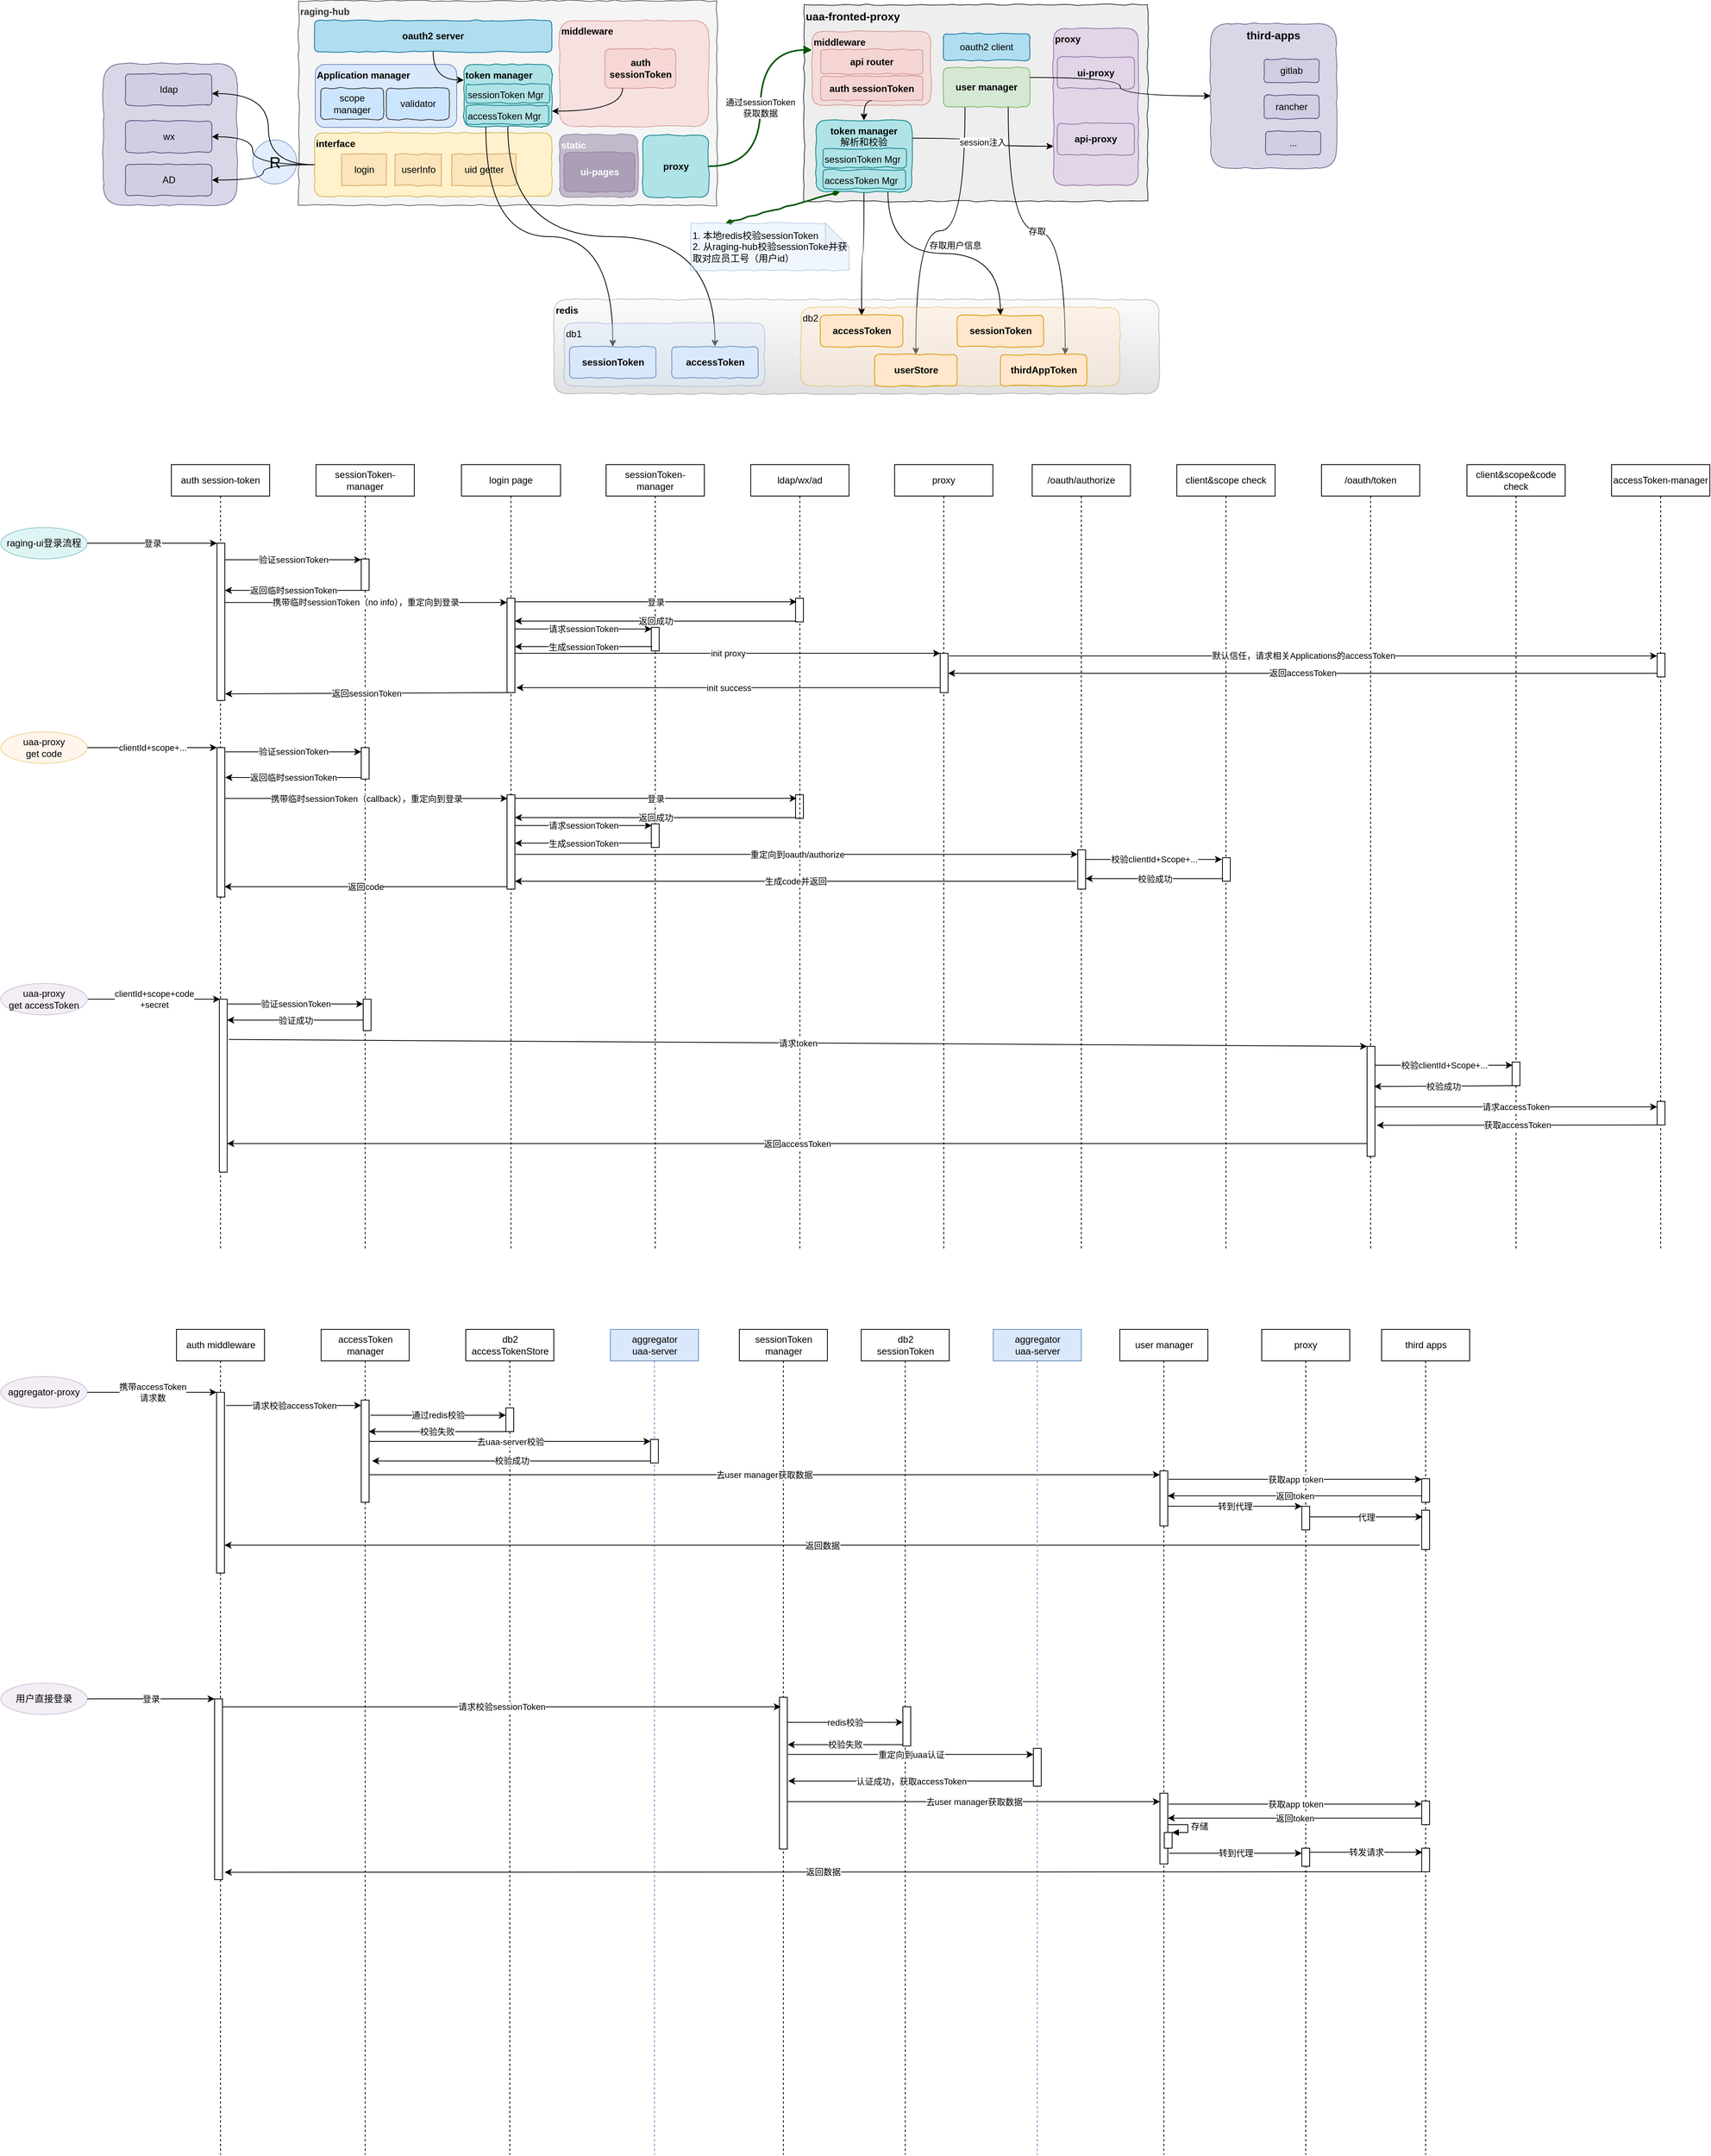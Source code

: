 <mxfile version="12.1.5" type="github" pages="1">
  <diagram id="JcPJvcP8vzCySAAviPYO" name="Page-1">
    <mxGraphModel dx="1408" dy="787" grid="1" gridSize="10" guides="1" tooltips="1" connect="1" arrows="1" fold="1" page="1" pageScale="1" pageWidth="827" pageHeight="1169" math="0" shadow="0">
      <root>
        <mxCell id="0"/>
        <mxCell id="1" parent="0"/>
        <mxCell id="76PlY3qgO6dOQQKfIqFN-114" value="sessionToken-manager" style="shape=umlLifeline;perimeter=lifelinePerimeter;whiteSpace=wrap;html=1;container=1;collapsible=0;recursiveResize=0;outlineConnect=0;rounded=0;comic=0;align=center;strokeWidth=1;flipH=1;flipV=0;strokeColor=#000000;labelBorderColor=none;labelBackgroundColor=none;" parent="1" vertex="1">
          <mxGeometry x="439" y="640" width="125" height="1000" as="geometry"/>
        </mxCell>
        <mxCell id="76PlY3qgO6dOQQKfIqFN-125" value="" style="html=1;points=[];perimeter=orthogonalPerimeter;rounded=0;comic=0;strokeWidth=1;align=center;strokeColor=#000000;labelBorderColor=none;labelBackgroundColor=none;" parent="76PlY3qgO6dOQQKfIqFN-114" vertex="1">
          <mxGeometry x="57.5" y="120" width="10" height="40" as="geometry"/>
        </mxCell>
        <mxCell id="3qQfNFwAXlZ41oWte92f-26" value="" style="html=1;points=[];perimeter=orthogonalPerimeter;rounded=0;comic=0;strokeWidth=1;align=center;strokeColor=#000000;labelBorderColor=none;labelBackgroundColor=none;" parent="76PlY3qgO6dOQQKfIqFN-114" vertex="1">
          <mxGeometry x="57.5" y="360" width="10" height="40" as="geometry"/>
        </mxCell>
        <mxCell id="76PlY3qgO6dOQQKfIqFN-107" value="auth session-token" style="shape=umlLifeline;perimeter=lifelinePerimeter;whiteSpace=wrap;html=1;container=1;collapsible=0;recursiveResize=0;outlineConnect=0;rounded=0;comic=0;align=center;strokeWidth=1;flipH=1;flipV=0;strokeColor=#000000;labelBorderColor=none;labelBackgroundColor=none;" parent="1" vertex="1">
          <mxGeometry x="255" y="640" width="125" height="1000" as="geometry"/>
        </mxCell>
        <mxCell id="76PlY3qgO6dOQQKfIqFN-123" value="" style="html=1;points=[];perimeter=orthogonalPerimeter;rounded=0;comic=0;strokeWidth=1;align=center;strokeColor=#000000;labelBorderColor=none;labelBackgroundColor=none;" parent="76PlY3qgO6dOQQKfIqFN-107" vertex="1">
          <mxGeometry x="58" y="100" width="10" height="200" as="geometry"/>
        </mxCell>
        <mxCell id="3qQfNFwAXlZ41oWte92f-22" value="" style="html=1;points=[];perimeter=orthogonalPerimeter;rounded=0;comic=0;strokeWidth=1;align=center;strokeColor=#000000;labelBorderColor=none;labelBackgroundColor=none;" parent="76PlY3qgO6dOQQKfIqFN-107" vertex="1">
          <mxGeometry x="58" y="360" width="10" height="190" as="geometry"/>
        </mxCell>
        <mxCell id="76PlY3qgO6dOQQKfIqFN-116" value="sessionToken-manager" style="shape=umlLifeline;perimeter=lifelinePerimeter;whiteSpace=wrap;html=1;container=1;collapsible=0;recursiveResize=0;outlineConnect=0;rounded=0;comic=0;align=center;strokeWidth=1;flipH=1;flipV=0;strokeColor=#000000;labelBorderColor=none;labelBackgroundColor=none;" parent="1" vertex="1">
          <mxGeometry x="808" y="640" width="125" height="1000" as="geometry"/>
        </mxCell>
        <mxCell id="3qQfNFwAXlZ41oWte92f-6" value="" style="html=1;points=[];perimeter=orthogonalPerimeter;rounded=0;comic=0;strokeWidth=1;align=center;strokeColor=#000000;labelBorderColor=none;labelBackgroundColor=none;" parent="76PlY3qgO6dOQQKfIqFN-116" vertex="1">
          <mxGeometry x="57.5" y="207" width="10" height="30" as="geometry"/>
        </mxCell>
        <mxCell id="76PlY3qgO6dOQQKfIqFN-36" value="" style="rounded=1;whiteSpace=wrap;html=1;opacity=80;align=left;fillColor=#d0cee2;strokeColor=#56517e;shadow=0;comic=1;" parent="1" vertex="1">
          <mxGeometry x="168.5" y="130" width="170" height="180" as="geometry"/>
        </mxCell>
        <mxCell id="76PlY3qgO6dOQQKfIqFN-37" value="ldap" style="rounded=1;whiteSpace=wrap;html=1;fillColor=#d0cee2;strokeColor=#56517e;shadow=0;comic=1;" parent="1" vertex="1">
          <mxGeometry x="196.5" y="143" width="110" height="40" as="geometry"/>
        </mxCell>
        <mxCell id="76PlY3qgO6dOQQKfIqFN-38" value="wx" style="rounded=1;whiteSpace=wrap;html=1;fillColor=#d0cee2;strokeColor=#56517e;shadow=0;comic=1;" parent="1" vertex="1">
          <mxGeometry x="196.5" y="203" width="110" height="40" as="geometry"/>
        </mxCell>
        <mxCell id="76PlY3qgO6dOQQKfIqFN-39" value="AD" style="rounded=1;whiteSpace=wrap;html=1;fillColor=#d0cee2;strokeColor=#56517e;shadow=0;comic=1;" parent="1" vertex="1">
          <mxGeometry x="196.5" y="258" width="110" height="40" as="geometry"/>
        </mxCell>
        <mxCell id="76PlY3qgO6dOQQKfIqFN-4" value="&lt;b&gt;raging-hub&lt;br&gt;&lt;/b&gt;" style="rounded=0;whiteSpace=wrap;html=1;comic=1;verticalAlign=top;align=left;fillColor=#f5f5f5;strokeColor=#666666;fontColor=#333333;" parent="1" vertex="1">
          <mxGeometry x="417" y="50" width="532" height="260" as="geometry"/>
        </mxCell>
        <mxCell id="76PlY3qgO6dOQQKfIqFN-3" value="&lt;b&gt;redis&lt;/b&gt;" style="rounded=1;whiteSpace=wrap;html=1;comic=1;verticalAlign=top;align=left;fillColor=#f5f5f5;strokeColor=#666666;gradientColor=#b3b3b3;opacity=40;" parent="1" vertex="1">
          <mxGeometry x="741.5" y="430" width="770" height="120" as="geometry"/>
        </mxCell>
        <mxCell id="76PlY3qgO6dOQQKfIqFN-5" value="&lt;b&gt;middleware&lt;/b&gt;" style="rounded=1;whiteSpace=wrap;html=1;comic=1;verticalAlign=top;align=left;fillColor=#f8cecc;strokeColor=#b85450;opacity=50;" parent="1" vertex="1">
          <mxGeometry x="748.5" y="75" width="190" height="135" as="geometry"/>
        </mxCell>
        <mxCell id="76PlY3qgO6dOQQKfIqFN-29" value="oauth2 server" style="rounded=1;whiteSpace=wrap;html=1;fillColor=#b1ddf0;strokeColor=#10739e;shadow=0;comic=1;fontStyle=1" parent="1" vertex="1">
          <mxGeometry x="437" y="75" width="302" height="40" as="geometry"/>
        </mxCell>
        <mxCell id="76PlY3qgO6dOQQKfIqFN-9" value="&lt;b&gt;auth&lt;br&gt;sessionToken&lt;/b&gt;" style="rounded=1;whiteSpace=wrap;html=1;comic=1;verticalAlign=middle;align=center;fillColor=#f8cecc;strokeColor=#b85450;opacity=50;" parent="1" vertex="1">
          <mxGeometry x="806.5" y="111" width="90" height="50" as="geometry"/>
        </mxCell>
        <mxCell id="76PlY3qgO6dOQQKfIqFN-32" value="interface" style="rounded=1;whiteSpace=wrap;html=1;verticalAlign=top;align=left;fillColor=#fff2cc;strokeColor=#d6b656;shadow=0;comic=1;fontStyle=1" parent="1" vertex="1">
          <mxGeometry x="437" y="218" width="302" height="81" as="geometry"/>
        </mxCell>
        <mxCell id="76PlY3qgO6dOQQKfIqFN-33" value="userInfo" style="rounded=0;whiteSpace=wrap;html=1;fillColor=#fad7ac;strokeColor=#b46504;shadow=0;comic=1;opacity=50;" parent="1" vertex="1">
          <mxGeometry x="539.5" y="245" width="59" height="40" as="geometry"/>
        </mxCell>
        <mxCell id="76PlY3qgO6dOQQKfIqFN-34" value="uid getter" style="rounded=0;whiteSpace=wrap;html=1;fillColor=#fad7ac;strokeColor=#b46504;shadow=0;comic=1;opacity=50;" parent="1" vertex="1">
          <mxGeometry x="611.5" y="245" width="82" height="40" as="geometry"/>
        </mxCell>
        <mxCell id="76PlY3qgO6dOQQKfIqFN-35" value="login" style="rounded=0;whiteSpace=wrap;html=1;fillColor=#fad7ac;strokeColor=#b46504;shadow=0;comic=1;opacity=50;" parent="1" vertex="1">
          <mxGeometry x="471.5" y="245" width="57" height="40" as="geometry"/>
        </mxCell>
        <mxCell id="76PlY3qgO6dOQQKfIqFN-40" value="&lt;span style=&quot;font-size: 20px&quot;&gt;R&lt;/span&gt;" style="ellipse;html=1;aspect=fixed;fillColor=#dae8fc;strokeColor=#6c8ebf;opacity=80;shadow=0;labelBorderColor=none;labelBackgroundColor=none;whiteSpace=wrap;" parent="1" vertex="1">
          <mxGeometry x="358.5" y="227" width="56" height="56" as="geometry"/>
        </mxCell>
        <mxCell id="76PlY3qgO6dOQQKfIqFN-41" style="edgeStyle=orthogonalEdgeStyle;curved=1;rounded=0;comic=1;orthogonalLoop=1;jettySize=auto;html=1;" parent="1" source="76PlY3qgO6dOQQKfIqFN-32" target="76PlY3qgO6dOQQKfIqFN-37" edge="1">
          <mxGeometry relative="1" as="geometry">
            <Array as="points">
              <mxPoint x="378.5" y="258"/>
              <mxPoint x="378.5" y="168"/>
            </Array>
          </mxGeometry>
        </mxCell>
        <mxCell id="76PlY3qgO6dOQQKfIqFN-42" style="edgeStyle=orthogonalEdgeStyle;curved=1;rounded=0;comic=1;orthogonalLoop=1;jettySize=auto;html=1;" parent="1" source="76PlY3qgO6dOQQKfIqFN-32" target="76PlY3qgO6dOQQKfIqFN-38" edge="1">
          <mxGeometry relative="1" as="geometry">
            <Array as="points">
              <mxPoint x="358.5" y="258"/>
              <mxPoint x="358.5" y="223"/>
            </Array>
          </mxGeometry>
        </mxCell>
        <mxCell id="76PlY3qgO6dOQQKfIqFN-43" style="edgeStyle=orthogonalEdgeStyle;curved=1;rounded=0;comic=1;orthogonalLoop=1;jettySize=auto;html=1;" parent="1" source="76PlY3qgO6dOQQKfIqFN-32" target="76PlY3qgO6dOQQKfIqFN-39" edge="1">
          <mxGeometry relative="1" as="geometry"/>
        </mxCell>
        <mxCell id="76PlY3qgO6dOQQKfIqFN-44" value="Application manager" style="rounded=1;whiteSpace=wrap;html=1;verticalAlign=top;align=left;fillColor=#dae8fc;strokeColor=#6c8ebf;shadow=0;fontStyle=1" parent="1" vertex="1">
          <mxGeometry x="438" y="131" width="180" height="80" as="geometry"/>
        </mxCell>
        <mxCell id="76PlY3qgO6dOQQKfIqFN-45" value="scope manager" style="rounded=1;whiteSpace=wrap;html=1;fillColor=#cce5ff;strokeColor=#36393d;shadow=0;comic=1;" parent="1" vertex="1">
          <mxGeometry x="445" y="161" width="80" height="40" as="geometry"/>
        </mxCell>
        <mxCell id="76PlY3qgO6dOQQKfIqFN-72" style="edgeStyle=orthogonalEdgeStyle;curved=1;rounded=0;comic=1;orthogonalLoop=1;jettySize=auto;html=1;exitX=1;exitY=0.75;exitDx=0;exitDy=0;entryX=0.25;entryY=1;entryDx=0;entryDy=0;startArrow=classic;startFill=1;endArrow=none;endFill=0;" parent="1" source="76PlY3qgO6dOQQKfIqFN-47" target="76PlY3qgO6dOQQKfIqFN-9" edge="1">
          <mxGeometry relative="1" as="geometry"/>
        </mxCell>
        <mxCell id="76PlY3qgO6dOQQKfIqFN-73" style="edgeStyle=orthogonalEdgeStyle;curved=1;rounded=0;comic=1;orthogonalLoop=1;jettySize=auto;html=1;exitX=0;exitY=0.25;exitDx=0;exitDy=0;entryX=0.5;entryY=1;entryDx=0;entryDy=0;startArrow=classic;startFill=1;endArrow=none;endFill=0;" parent="1" source="76PlY3qgO6dOQQKfIqFN-47" target="76PlY3qgO6dOQQKfIqFN-29" edge="1">
          <mxGeometry relative="1" as="geometry"/>
        </mxCell>
        <mxCell id="76PlY3qgO6dOQQKfIqFN-74" style="edgeStyle=orthogonalEdgeStyle;curved=1;rounded=0;comic=1;orthogonalLoop=1;jettySize=auto;html=1;exitX=0.25;exitY=1;exitDx=0;exitDy=0;entryX=0.5;entryY=0;entryDx=0;entryDy=0;startArrow=none;startFill=0;endArrow=classic;endFill=1;" parent="1" source="76PlY3qgO6dOQQKfIqFN-47" target="76PlY3qgO6dOQQKfIqFN-6" edge="1">
          <mxGeometry relative="1" as="geometry"/>
        </mxCell>
        <mxCell id="76PlY3qgO6dOQQKfIqFN-75" style="edgeStyle=orthogonalEdgeStyle;curved=1;rounded=0;comic=1;orthogonalLoop=1;jettySize=auto;html=1;exitX=0.5;exitY=1;exitDx=0;exitDy=0;startArrow=none;startFill=0;endArrow=classic;endFill=1;" parent="1" source="76PlY3qgO6dOQQKfIqFN-47" target="76PlY3qgO6dOQQKfIqFN-7" edge="1">
          <mxGeometry relative="1" as="geometry"/>
        </mxCell>
        <mxCell id="76PlY3qgO6dOQQKfIqFN-47" value="token manager" style="rounded=1;whiteSpace=wrap;html=1;fillColor=#b0e3e6;strokeColor=#0e8088;shadow=0;comic=1;align=left;verticalAlign=top;fontStyle=1" parent="1" vertex="1">
          <mxGeometry x="627" y="131" width="112" height="79" as="geometry"/>
        </mxCell>
        <mxCell id="76PlY3qgO6dOQQKfIqFN-49" value="&lt;b&gt;static&lt;/b&gt;" style="rounded=1;whiteSpace=wrap;html=1;comic=1;verticalAlign=top;align=left;fillColor=#76608a;strokeColor=#432D57;fontColor=#ffffff;opacity=40;" parent="1" vertex="1">
          <mxGeometry x="748.5" y="220" width="100" height="80" as="geometry"/>
        </mxCell>
        <mxCell id="76PlY3qgO6dOQQKfIqFN-54" value="&lt;b&gt;ui-pages&lt;/b&gt;" style="rounded=1;whiteSpace=wrap;html=1;comic=1;verticalAlign=middle;align=center;fillColor=#76608a;strokeColor=#432D57;fontColor=#ffffff;opacity=30;" parent="1" vertex="1">
          <mxGeometry x="754.5" y="243" width="90" height="50" as="geometry"/>
        </mxCell>
        <mxCell id="76PlY3qgO6dOQQKfIqFN-55" value="uaa-fronted-proxy" style="rounded=0;whiteSpace=wrap;html=1;verticalAlign=top;comic=1;fillColor=#eeeeee;strokeColor=#36393d;align=left;fontSize=14;fontStyle=1" parent="1" vertex="1">
          <mxGeometry x="1060" y="55" width="437" height="250" as="geometry"/>
        </mxCell>
        <mxCell id="76PlY3qgO6dOQQKfIqFN-56" value="oauth2 client" style="rounded=1;whiteSpace=wrap;html=1;comic=1;fillColor=#b1ddf0;strokeColor=#10739e;" parent="1" vertex="1">
          <mxGeometry x="1237" y="92" width="110" height="34" as="geometry"/>
        </mxCell>
        <mxCell id="76PlY3qgO6dOQQKfIqFN-58" value="proxy" style="rounded=1;whiteSpace=wrap;html=1;comic=1;fillColor=#e1d5e7;strokeColor=#9673a6;align=left;verticalAlign=top;fontStyle=1" parent="1" vertex="1">
          <mxGeometry x="1377" y="85" width="108" height="200" as="geometry"/>
        </mxCell>
        <mxCell id="76PlY3qgO6dOQQKfIqFN-102" value="存取用户信息" style="edgeStyle=orthogonalEdgeStyle;curved=1;rounded=0;comic=1;orthogonalLoop=1;jettySize=auto;html=1;exitX=0.25;exitY=1;exitDx=0;exitDy=0;startArrow=none;startFill=0;endArrow=classic;endFill=1;" parent="1" source="76PlY3qgO6dOQQKfIqFN-59" target="76PlY3qgO6dOQQKfIqFN-98" edge="1">
          <mxGeometry x="-0.097" y="18" relative="1" as="geometry">
            <mxPoint as="offset"/>
          </mxGeometry>
        </mxCell>
        <mxCell id="76PlY3qgO6dOQQKfIqFN-103" value="存取" style="edgeStyle=orthogonalEdgeStyle;curved=1;rounded=0;comic=1;orthogonalLoop=1;jettySize=auto;html=1;exitX=0.75;exitY=1;exitDx=0;exitDy=0;entryX=0.75;entryY=0;entryDx=0;entryDy=0;startArrow=none;startFill=0;endArrow=classic;endFill=1;" parent="1" source="76PlY3qgO6dOQQKfIqFN-59" target="76PlY3qgO6dOQQKfIqFN-97" edge="1">
          <mxGeometry relative="1" as="geometry"/>
        </mxCell>
        <mxCell id="76PlY3qgO6dOQQKfIqFN-59" value="user manager" style="rounded=1;whiteSpace=wrap;html=1;comic=1;fillColor=#d5e8d4;strokeColor=#82b366;align=center;verticalAlign=middle;fontStyle=1" parent="1" vertex="1">
          <mxGeometry x="1237" y="135" width="110" height="50" as="geometry"/>
        </mxCell>
        <mxCell id="76PlY3qgO6dOQQKfIqFN-61" value="third-apps" style="rounded=1;whiteSpace=wrap;html=1;opacity=80;align=center;fillColor=#d0cee2;strokeColor=#56517e;shadow=0;comic=1;fontColor=#000000;verticalAlign=top;fontSize=14;fontStyle=1" parent="1" vertex="1">
          <mxGeometry x="1577" y="79" width="160" height="184" as="geometry"/>
        </mxCell>
        <mxCell id="76PlY3qgO6dOQQKfIqFN-62" value="gitlab" style="rounded=1;whiteSpace=wrap;html=1;fillColor=#d0cee2;strokeColor=#56517e;shadow=0;comic=1;fontStyle=0" parent="1" vertex="1">
          <mxGeometry x="1645" y="124" width="70" height="30" as="geometry"/>
        </mxCell>
        <mxCell id="76PlY3qgO6dOQQKfIqFN-63" value="rancher" style="rounded=1;whiteSpace=wrap;html=1;fillColor=#d0cee2;strokeColor=#56517e;shadow=0;comic=1;fontStyle=0" parent="1" vertex="1">
          <mxGeometry x="1645" y="170" width="70" height="30" as="geometry"/>
        </mxCell>
        <mxCell id="76PlY3qgO6dOQQKfIqFN-64" value="..." style="rounded=1;whiteSpace=wrap;html=1;fillColor=#d0cee2;strokeColor=#56517e;shadow=0;comic=1;fontStyle=0" parent="1" vertex="1">
          <mxGeometry x="1647" y="216" width="70" height="30" as="geometry"/>
        </mxCell>
        <mxCell id="76PlY3qgO6dOQQKfIqFN-78" value="db1" style="rounded=1;whiteSpace=wrap;html=1;comic=1;verticalAlign=top;align=left;fillColor=#dae8fc;strokeColor=#6c8ebf;opacity=40;" parent="1" vertex="1">
          <mxGeometry x="754.5" y="460" width="255" height="80" as="geometry"/>
        </mxCell>
        <mxCell id="76PlY3qgO6dOQQKfIqFN-79" value="db2" style="rounded=1;whiteSpace=wrap;html=1;comic=1;verticalAlign=top;align=left;fillColor=#ffe6cc;strokeColor=#d79b00;opacity=40;" parent="1" vertex="1">
          <mxGeometry x="1055.5" y="440" width="406" height="100" as="geometry"/>
        </mxCell>
        <mxCell id="76PlY3qgO6dOQQKfIqFN-77" value="&lt;b&gt;accessToken&lt;/b&gt;" style="rounded=1;whiteSpace=wrap;html=1;comic=1;verticalAlign=middle;align=center;fillColor=#ffe6cc;strokeColor=#d79b00;" parent="1" vertex="1">
          <mxGeometry x="1080.5" y="450" width="105" height="40" as="geometry"/>
        </mxCell>
        <mxCell id="76PlY3qgO6dOQQKfIqFN-6" value="&lt;b&gt;sessionToken&lt;/b&gt;" style="rounded=1;whiteSpace=wrap;html=1;comic=1;verticalAlign=middle;align=center;fillColor=#dae8fc;strokeColor=#6c8ebf;" parent="1" vertex="1">
          <mxGeometry x="761.5" y="490" width="110" height="40" as="geometry"/>
        </mxCell>
        <mxCell id="76PlY3qgO6dOQQKfIqFN-7" value="&lt;b&gt;accessToken&lt;/b&gt;" style="rounded=1;whiteSpace=wrap;html=1;comic=1;verticalAlign=middle;align=center;fillColor=#dae8fc;strokeColor=#6c8ebf;" parent="1" vertex="1">
          <mxGeometry x="891.5" y="490" width="110" height="40" as="geometry"/>
        </mxCell>
        <mxCell id="76PlY3qgO6dOQQKfIqFN-80" value="&lt;b&gt;sessionToken&lt;/b&gt;" style="rounded=1;whiteSpace=wrap;html=1;comic=1;verticalAlign=middle;align=center;fillColor=#ffe6cc;strokeColor=#d79b00;" parent="1" vertex="1">
          <mxGeometry x="1254.5" y="450" width="110" height="40" as="geometry"/>
        </mxCell>
        <mxCell id="76PlY3qgO6dOQQKfIqFN-84" value="ui-proxy" style="rounded=1;whiteSpace=wrap;html=1;comic=1;fillColor=#e1d5e7;strokeColor=#9673a6;align=center;verticalAlign=middle;fontStyle=1" parent="1" vertex="1">
          <mxGeometry x="1382" y="121.5" width="98" height="40" as="geometry"/>
        </mxCell>
        <mxCell id="76PlY3qgO6dOQQKfIqFN-85" value="api-proxy" style="rounded=1;whiteSpace=wrap;html=1;comic=1;fillColor=#e1d5e7;strokeColor=#9673a6;align=center;verticalAlign=middle;fontStyle=1" parent="1" vertex="1">
          <mxGeometry x="1382" y="206" width="98" height="40" as="geometry"/>
        </mxCell>
        <mxCell id="76PlY3qgO6dOQQKfIqFN-60" style="edgeStyle=orthogonalEdgeStyle;curved=1;rounded=0;orthogonalLoop=1;jettySize=auto;html=1;entryX=1;entryY=0.25;entryDx=0;entryDy=0;shadow=0;startArrow=classic;startFill=1;endArrow=none;endFill=0;fontSize=14;fontColor=#000000;" parent="1" source="76PlY3qgO6dOQQKfIqFN-61" target="76PlY3qgO6dOQQKfIqFN-59" edge="1">
          <mxGeometry relative="1" as="geometry"/>
        </mxCell>
        <mxCell id="76PlY3qgO6dOQQKfIqFN-91" style="edgeStyle=orthogonalEdgeStyle;curved=1;rounded=0;comic=1;orthogonalLoop=1;jettySize=auto;html=1;exitX=0.5;exitY=1;exitDx=0;exitDy=0;startArrow=none;startFill=0;endArrow=classic;endFill=1;" parent="1" source="76PlY3qgO6dOQQKfIqFN-86" target="76PlY3qgO6dOQQKfIqFN-77" edge="1">
          <mxGeometry relative="1" as="geometry"/>
        </mxCell>
        <mxCell id="76PlY3qgO6dOQQKfIqFN-92" style="edgeStyle=orthogonalEdgeStyle;curved=1;rounded=0;comic=1;orthogonalLoop=1;jettySize=auto;html=1;exitX=0.75;exitY=1;exitDx=0;exitDy=0;startArrow=none;startFill=0;endArrow=classic;endFill=1;" parent="1" source="76PlY3qgO6dOQQKfIqFN-86" target="76PlY3qgO6dOQQKfIqFN-80" edge="1">
          <mxGeometry relative="1" as="geometry"/>
        </mxCell>
        <mxCell id="76PlY3qgO6dOQQKfIqFN-93" value="session注入" style="edgeStyle=orthogonalEdgeStyle;curved=1;rounded=0;comic=1;orthogonalLoop=1;jettySize=auto;html=1;exitX=1;exitY=0.25;exitDx=0;exitDy=0;entryX=0;entryY=0.75;entryDx=0;entryDy=0;startArrow=none;startFill=0;endArrow=classic;endFill=1;" parent="1" source="76PlY3qgO6dOQQKfIqFN-86" target="76PlY3qgO6dOQQKfIqFN-58" edge="1">
          <mxGeometry relative="1" as="geometry"/>
        </mxCell>
        <mxCell id="76PlY3qgO6dOQQKfIqFN-86" value="token manager&lt;br&gt;&lt;span style=&quot;font-weight: normal&quot;&gt;解析和校验&lt;/span&gt;" style="rounded=1;whiteSpace=wrap;html=1;comic=1;fillColor=#b0e3e6;strokeColor=#0e8088;align=center;verticalAlign=top;fontStyle=1;" parent="1" vertex="1">
          <mxGeometry x="1075" y="202" width="122" height="91" as="geometry"/>
        </mxCell>
        <mxCell id="76PlY3qgO6dOQQKfIqFN-89" value="&lt;b&gt;middleware&lt;/b&gt;" style="rounded=1;whiteSpace=wrap;html=1;comic=1;verticalAlign=top;align=left;fillColor=#f8cecc;strokeColor=#b85450;opacity=50;" parent="1" vertex="1">
          <mxGeometry x="1070" y="89" width="151" height="94" as="geometry"/>
        </mxCell>
        <mxCell id="76PlY3qgO6dOQQKfIqFN-94" style="edgeStyle=orthogonalEdgeStyle;curved=1;rounded=0;comic=1;orthogonalLoop=1;jettySize=auto;html=1;exitX=0.5;exitY=1;exitDx=0;exitDy=0;entryX=0.5;entryY=0;entryDx=0;entryDy=0;startArrow=none;startFill=0;endArrow=classic;endFill=1;" parent="1" source="76PlY3qgO6dOQQKfIqFN-90" target="76PlY3qgO6dOQQKfIqFN-86" edge="1">
          <mxGeometry relative="1" as="geometry"/>
        </mxCell>
        <mxCell id="76PlY3qgO6dOQQKfIqFN-90" value="&lt;b&gt;auth sessionToken&lt;/b&gt;" style="rounded=1;whiteSpace=wrap;html=1;comic=1;verticalAlign=middle;align=center;fillColor=#f8cecc;strokeColor=#b85450;opacity=50;" parent="1" vertex="1">
          <mxGeometry x="1081" y="146" width="130" height="31" as="geometry"/>
        </mxCell>
        <mxCell id="76PlY3qgO6dOQQKfIqFN-104" value="通过sessionToken&lt;br&gt;获取数据" style="edgeStyle=orthogonalEdgeStyle;curved=1;rounded=0;comic=1;orthogonalLoop=1;jettySize=auto;html=1;exitX=1;exitY=0.5;exitDx=0;exitDy=0;entryX=0;entryY=0.25;entryDx=0;entryDy=0;startArrow=none;startFill=0;endArrow=classic;endFill=1;strokeWidth=2;fillColor=#008a00;strokeColor=#005700;" parent="1" source="76PlY3qgO6dOQQKfIqFN-96" target="76PlY3qgO6dOQQKfIqFN-89" edge="1">
          <mxGeometry relative="1" as="geometry"/>
        </mxCell>
        <mxCell id="76PlY3qgO6dOQQKfIqFN-96" value="proxy" style="rounded=1;whiteSpace=wrap;html=1;comic=1;fillColor=#b0e3e6;strokeColor=#0e8088;align=center;verticalAlign=middle;fontStyle=1;" parent="1" vertex="1">
          <mxGeometry x="854.5" y="221" width="84" height="79" as="geometry"/>
        </mxCell>
        <mxCell id="76PlY3qgO6dOQQKfIqFN-97" value="&lt;b&gt;thirdAppToken&lt;/b&gt;" style="rounded=1;whiteSpace=wrap;html=1;comic=1;verticalAlign=middle;align=center;fillColor=#ffe6cc;strokeColor=#d79b00;" parent="1" vertex="1">
          <mxGeometry x="1309.5" y="500" width="110" height="40" as="geometry"/>
        </mxCell>
        <mxCell id="76PlY3qgO6dOQQKfIqFN-98" value="&lt;b&gt;userStore&lt;/b&gt;" style="rounded=1;whiteSpace=wrap;html=1;comic=1;verticalAlign=middle;align=center;fillColor=#ffe6cc;strokeColor=#d79b00;" parent="1" vertex="1">
          <mxGeometry x="1149.5" y="500" width="105" height="40" as="geometry"/>
        </mxCell>
        <mxCell id="76PlY3qgO6dOQQKfIqFN-106" style="rounded=0;comic=1;orthogonalLoop=1;jettySize=auto;html=1;exitX=0;exitY=0;exitDx=44;exitDy=0;exitPerimeter=0;startArrow=diamondThin;startFill=1;endArrow=diamondThin;endFill=1;entryX=0.25;entryY=1;entryDx=0;entryDy=0;fillColor=#008a00;strokeColor=#005700;strokeWidth=2;" parent="1" source="76PlY3qgO6dOQQKfIqFN-105" target="76PlY3qgO6dOQQKfIqFN-86" edge="1">
          <mxGeometry relative="1" as="geometry">
            <mxPoint x="1011.5" y="290" as="targetPoint"/>
          </mxGeometry>
        </mxCell>
        <mxCell id="76PlY3qgO6dOQQKfIqFN-105" value="1. 本地redis校验sessionToken&lt;br&gt;2. 从raging-hub校验sessionToke并获取对应员工号（用户id）" style="shape=note;whiteSpace=wrap;html=1;backgroundOutline=1;darkOpacity=0.05;rounded=0;comic=1;fillColor=#dae8fc;opacity=40;align=left;strokeColor=#6c8ebf;" parent="1" vertex="1">
          <mxGeometry x="916" y="333" width="201" height="60" as="geometry"/>
        </mxCell>
        <mxCell id="76PlY3qgO6dOQQKfIqFN-110" value="uaa-proxy&lt;br&gt;get accessToken" style="ellipse;whiteSpace=wrap;html=1;rounded=0;comic=1;opacity=40;align=center;fillColor=#e1d5e7;strokeColor=#9673a6;" parent="1" vertex="1">
          <mxGeometry x="38" y="1300" width="110" height="40" as="geometry"/>
        </mxCell>
        <mxCell id="76PlY3qgO6dOQQKfIqFN-111" value="uaa-proxy&lt;br&gt;get code" style="ellipse;whiteSpace=wrap;html=1;rounded=0;comic=1;opacity=40;align=center;fillColor=#ffe6cc;strokeColor=#d79b00;" parent="1" vertex="1">
          <mxGeometry x="38" y="980" width="110" height="40" as="geometry"/>
        </mxCell>
        <mxCell id="76PlY3qgO6dOQQKfIqFN-112" value="raging-ui登录流程" style="ellipse;whiteSpace=wrap;html=1;rounded=0;comic=1;opacity=40;align=center;fillColor=#b0e3e6;strokeColor=#0e8088;" parent="1" vertex="1">
          <mxGeometry x="38" y="720" width="110" height="40" as="geometry"/>
        </mxCell>
        <mxCell id="76PlY3qgO6dOQQKfIqFN-115" value="login page" style="shape=umlLifeline;perimeter=lifelinePerimeter;whiteSpace=wrap;html=1;container=1;collapsible=0;recursiveResize=0;outlineConnect=0;rounded=0;comic=0;align=center;strokeWidth=1;flipH=1;flipV=0;strokeColor=#000000;labelBorderColor=none;labelBackgroundColor=none;" parent="1" vertex="1">
          <mxGeometry x="624" y="640" width="126" height="1000" as="geometry"/>
        </mxCell>
        <mxCell id="3qQfNFwAXlZ41oWte92f-43" value="请求sessionToken" style="endArrow=classic;html=1;strokeWidth=1;comic=0;strokeColor=#000000;labelBorderColor=none;labelBackgroundColor=#ffffff;spacingLeft=2;spacingRight=2;entryX=0.05;entryY=0.072;entryDx=0;entryDy=0;entryPerimeter=0;" parent="76PlY3qgO6dOQQKfIqFN-115" source="3qQfNFwAXlZ41oWte92f-36" target="3qQfNFwAXlZ41oWte92f-37" edge="1">
          <mxGeometry width="50" height="50" relative="1" as="geometry">
            <mxPoint x="78" y="431.53" as="sourcePoint"/>
            <mxPoint x="437.95" y="431.53" as="targetPoint"/>
            <Array as="points"/>
          </mxGeometry>
        </mxCell>
        <mxCell id="3qQfNFwAXlZ41oWte92f-2" value="" style="html=1;points=[];perimeter=orthogonalPerimeter;rounded=0;comic=0;strokeWidth=1;align=center;strokeColor=#000000;labelBorderColor=none;labelBackgroundColor=none;" parent="76PlY3qgO6dOQQKfIqFN-115" vertex="1">
          <mxGeometry x="58" y="170" width="10" height="120" as="geometry"/>
        </mxCell>
        <mxCell id="3qQfNFwAXlZ41oWte92f-36" value="" style="html=1;points=[];perimeter=orthogonalPerimeter;rounded=0;comic=0;strokeWidth=1;align=center;strokeColor=#000000;labelBorderColor=none;labelBackgroundColor=none;" parent="76PlY3qgO6dOQQKfIqFN-115" vertex="1">
          <mxGeometry x="58" y="420" width="10" height="120" as="geometry"/>
        </mxCell>
        <mxCell id="3qQfNFwAXlZ41oWte92f-37" value="" style="html=1;points=[];perimeter=orthogonalPerimeter;rounded=0;comic=0;strokeWidth=1;align=center;strokeColor=#000000;labelBorderColor=none;labelBackgroundColor=none;" parent="76PlY3qgO6dOQQKfIqFN-115" vertex="1">
          <mxGeometry x="241.5" y="457" width="10" height="30" as="geometry"/>
        </mxCell>
        <mxCell id="3qQfNFwAXlZ41oWte92f-38" value="" style="html=1;points=[];perimeter=orthogonalPerimeter;rounded=0;comic=0;strokeWidth=1;align=center;strokeColor=#000000;labelBorderColor=none;labelBackgroundColor=none;" parent="76PlY3qgO6dOQQKfIqFN-115" vertex="1">
          <mxGeometry x="425" y="420" width="10" height="30" as="geometry"/>
        </mxCell>
        <mxCell id="3qQfNFwAXlZ41oWte92f-40" value="登录" style="endArrow=classic;html=1;strokeWidth=1;comic=0;strokeColor=#000000;labelBorderColor=none;labelBackgroundColor=#ffffff;spacingLeft=2;spacingRight=2;entryX=0.145;entryY=0.151;entryDx=0;entryDy=0;entryPerimeter=0;" parent="76PlY3qgO6dOQQKfIqFN-115" source="3qQfNFwAXlZ41oWte92f-36" target="3qQfNFwAXlZ41oWte92f-38" edge="1">
          <mxGeometry width="50" height="50" relative="1" as="geometry">
            <mxPoint x="67.5" y="433" as="sourcePoint"/>
            <mxPoint x="243" y="433" as="targetPoint"/>
            <Array as="points"/>
          </mxGeometry>
        </mxCell>
        <mxCell id="3qQfNFwAXlZ41oWte92f-41" value="返回成功" style="endArrow=classic;html=1;strokeWidth=1;comic=0;strokeColor=#000000;labelBorderColor=none;labelBackgroundColor=#ffffff;spacingLeft=2;spacingRight=2;exitX=0.093;exitY=0.965;exitDx=0;exitDy=0;exitPerimeter=0;" parent="76PlY3qgO6dOQQKfIqFN-115" source="3qQfNFwAXlZ41oWte92f-38" target="3qQfNFwAXlZ41oWte92f-36" edge="1">
          <mxGeometry width="50" height="50" relative="1" as="geometry">
            <mxPoint x="243" y="458" as="sourcePoint"/>
            <mxPoint x="67.5" y="458" as="targetPoint"/>
          </mxGeometry>
        </mxCell>
        <mxCell id="3qQfNFwAXlZ41oWte92f-44" value="生成sessionToken" style="endArrow=classic;html=1;strokeWidth=1;comic=0;strokeColor=#000000;labelBorderColor=none;labelBackgroundColor=#ffffff;spacingLeft=2;spacingRight=2;exitX=0.117;exitY=0.817;exitDx=0;exitDy=0;exitPerimeter=0;" parent="76PlY3qgO6dOQQKfIqFN-115" source="3qQfNFwAXlZ41oWte92f-37" target="3qQfNFwAXlZ41oWte92f-36" edge="1">
          <mxGeometry width="50" height="50" relative="1" as="geometry">
            <mxPoint x="78" y="463.5" as="sourcePoint"/>
            <mxPoint x="252.5" y="463.5" as="targetPoint"/>
          </mxGeometry>
        </mxCell>
        <mxCell id="76PlY3qgO6dOQQKfIqFN-117" value="ldap/wx/ad" style="shape=umlLifeline;perimeter=lifelinePerimeter;whiteSpace=wrap;html=1;container=1;collapsible=0;recursiveResize=0;outlineConnect=0;rounded=0;comic=0;align=center;strokeWidth=1;flipH=1;flipV=0;strokeColor=#000000;labelBorderColor=none;labelBackgroundColor=none;" parent="1" vertex="1">
          <mxGeometry x="992" y="640" width="125" height="1000" as="geometry"/>
        </mxCell>
        <mxCell id="3qQfNFwAXlZ41oWte92f-13" value="" style="html=1;points=[];perimeter=orthogonalPerimeter;rounded=0;comic=0;strokeWidth=1;align=center;strokeColor=#000000;labelBorderColor=none;labelBackgroundColor=none;" parent="76PlY3qgO6dOQQKfIqFN-117" vertex="1">
          <mxGeometry x="57" y="170" width="10" height="30" as="geometry"/>
        </mxCell>
        <mxCell id="76PlY3qgO6dOQQKfIqFN-118" value="/oauth/authorize" style="shape=umlLifeline;perimeter=lifelinePerimeter;whiteSpace=wrap;html=1;container=1;collapsible=0;recursiveResize=0;outlineConnect=0;rounded=0;comic=0;align=center;strokeWidth=1;flipH=1;flipV=0;strokeColor=#000000;labelBorderColor=none;labelBackgroundColor=none;" parent="1" vertex="1">
          <mxGeometry x="1350" y="640" width="125" height="1000" as="geometry"/>
        </mxCell>
        <mxCell id="3qQfNFwAXlZ41oWte92f-45" value="" style="html=1;points=[];perimeter=orthogonalPerimeter;rounded=0;comic=0;strokeWidth=1;align=center;strokeColor=#000000;labelBorderColor=none;labelBackgroundColor=none;" parent="76PlY3qgO6dOQQKfIqFN-118" vertex="1">
          <mxGeometry x="58" y="490" width="10" height="50" as="geometry"/>
        </mxCell>
        <mxCell id="76PlY3qgO6dOQQKfIqFN-119" value="client&amp;amp;scope check" style="shape=umlLifeline;perimeter=lifelinePerimeter;whiteSpace=wrap;html=1;container=1;collapsible=0;recursiveResize=0;outlineConnect=0;rounded=0;comic=0;align=center;strokeWidth=1;flipH=1;flipV=0;strokeColor=#000000;labelBorderColor=none;labelBackgroundColor=none;" parent="1" vertex="1">
          <mxGeometry x="1534" y="640" width="125" height="1000" as="geometry"/>
        </mxCell>
        <mxCell id="3qQfNFwAXlZ41oWte92f-48" value="" style="html=1;points=[];perimeter=orthogonalPerimeter;rounded=0;comic=0;strokeWidth=1;align=center;strokeColor=#000000;labelBorderColor=none;labelBackgroundColor=none;" parent="76PlY3qgO6dOQQKfIqFN-119" vertex="1">
          <mxGeometry x="58" y="500" width="10" height="30" as="geometry"/>
        </mxCell>
        <mxCell id="3qQfNFwAXlZ41oWte92f-63" value="" style="html=1;points=[];perimeter=orthogonalPerimeter;rounded=0;comic=0;strokeWidth=1;align=center;strokeColor=#000000;labelBorderColor=none;labelBackgroundColor=none;" parent="76PlY3qgO6dOQQKfIqFN-119" vertex="1">
          <mxGeometry x="-1035" y="680" width="10" height="40" as="geometry"/>
        </mxCell>
        <mxCell id="3qQfNFwAXlZ41oWte92f-64" value="" style="html=1;points=[];perimeter=orthogonalPerimeter;rounded=0;comic=0;strokeWidth=1;align=center;strokeColor=#000000;labelBorderColor=none;labelBackgroundColor=none;" parent="76PlY3qgO6dOQQKfIqFN-119" vertex="1">
          <mxGeometry x="-1218" y="680" width="10" height="220" as="geometry"/>
        </mxCell>
        <mxCell id="3qQfNFwAXlZ41oWte92f-75" value="验证成功" style="endArrow=classic;html=1;strokeWidth=1;comic=0;strokeColor=#000000;labelBorderColor=none;labelBackgroundColor=#ffffff;spacingLeft=2;spacingRight=2;entryX=0.986;entryY=0.121;entryDx=0;entryDy=0;entryPerimeter=0;" parent="76PlY3qgO6dOQQKfIqFN-119" source="3qQfNFwAXlZ41oWte92f-63" target="3qQfNFwAXlZ41oWte92f-64" edge="1">
          <mxGeometry width="50" height="50" relative="1" as="geometry">
            <mxPoint x="-955" y="710" as="sourcePoint"/>
            <mxPoint x="-1208.5" y="720" as="targetPoint"/>
          </mxGeometry>
        </mxCell>
        <mxCell id="3qQfNFwAXlZ41oWte92f-76" value="验证sessionToken" style="endArrow=classic;html=1;strokeWidth=1;comic=0;strokeColor=#000000;labelBorderColor=none;labelBackgroundColor=#ffffff;spacingLeft=2;spacingRight=2;exitX=1.083;exitY=0.028;exitDx=0;exitDy=0;exitPerimeter=0;" parent="76PlY3qgO6dOQQKfIqFN-119" source="3qQfNFwAXlZ41oWte92f-64" target="3qQfNFwAXlZ41oWte92f-63" edge="1">
          <mxGeometry width="50" height="50" relative="1" as="geometry">
            <mxPoint x="-1208.5" y="681" as="sourcePoint"/>
            <mxPoint x="-1035" y="681" as="targetPoint"/>
          </mxGeometry>
        </mxCell>
        <mxCell id="76PlY3qgO6dOQQKfIqFN-120" value="/oauth/token" style="shape=umlLifeline;perimeter=lifelinePerimeter;whiteSpace=wrap;html=1;container=1;collapsible=0;recursiveResize=0;outlineConnect=0;rounded=0;comic=0;align=center;strokeWidth=1;flipH=1;flipV=0;strokeColor=#000000;labelBorderColor=none;labelBackgroundColor=none;" parent="1" vertex="1">
          <mxGeometry x="1718" y="640" width="125" height="1000" as="geometry"/>
        </mxCell>
        <mxCell id="3qQfNFwAXlZ41oWte92f-66" value="" style="html=1;points=[];perimeter=orthogonalPerimeter;rounded=0;comic=0;strokeWidth=1;align=center;strokeColor=#000000;labelBorderColor=none;labelBackgroundColor=none;" parent="76PlY3qgO6dOQQKfIqFN-120" vertex="1">
          <mxGeometry x="58" y="740" width="10" height="140" as="geometry"/>
        </mxCell>
        <mxCell id="76PlY3qgO6dOQQKfIqFN-121" value="client&amp;amp;scope&amp;amp;code check" style="shape=umlLifeline;perimeter=lifelinePerimeter;whiteSpace=wrap;html=1;container=1;collapsible=0;recursiveResize=0;outlineConnect=0;rounded=0;comic=0;align=center;strokeWidth=1;flipH=1;flipV=0;strokeColor=#000000;labelBorderColor=none;labelBackgroundColor=none;" parent="1" vertex="1">
          <mxGeometry x="1903" y="640" width="125" height="1000" as="geometry"/>
        </mxCell>
        <mxCell id="3qQfNFwAXlZ41oWte92f-87" value="" style="html=1;points=[];perimeter=orthogonalPerimeter;rounded=0;comic=0;strokeWidth=1;align=center;strokeColor=#000000;labelBorderColor=none;labelBackgroundColor=none;" parent="76PlY3qgO6dOQQKfIqFN-121" vertex="1">
          <mxGeometry x="57.5" y="760" width="10" height="30" as="geometry"/>
        </mxCell>
        <mxCell id="76PlY3qgO6dOQQKfIqFN-122" value="accessToken-manager" style="shape=umlLifeline;perimeter=lifelinePerimeter;whiteSpace=wrap;html=1;container=1;collapsible=0;recursiveResize=0;outlineConnect=0;rounded=0;comic=0;align=center;strokeWidth=1;flipH=1;flipV=0;strokeColor=#000000;labelBorderColor=none;labelBackgroundColor=none;" parent="1" vertex="1">
          <mxGeometry x="2087" y="640" width="125" height="1000" as="geometry"/>
        </mxCell>
        <mxCell id="3qQfNFwAXlZ41oWte92f-11" value="" style="html=1;points=[];perimeter=orthogonalPerimeter;rounded=0;comic=0;strokeWidth=1;align=center;strokeColor=#000000;labelBorderColor=none;labelBackgroundColor=none;" parent="76PlY3qgO6dOQQKfIqFN-122" vertex="1">
          <mxGeometry x="58" y="240" width="10" height="30" as="geometry"/>
        </mxCell>
        <mxCell id="76PlY3qgO6dOQQKfIqFN-124" value="登录" style="endArrow=classic;html=1;strokeWidth=1;comic=0;strokeColor=#000000;labelBorderColor=none;labelBackgroundColor=#ffffff;spacingLeft=2;spacingRight=2;" parent="1" source="76PlY3qgO6dOQQKfIqFN-112" target="76PlY3qgO6dOQQKfIqFN-123" edge="1">
          <mxGeometry width="50" height="50" relative="1" as="geometry">
            <mxPoint x="180" y="740" as="sourcePoint"/>
            <mxPoint x="310" y="740" as="targetPoint"/>
          </mxGeometry>
        </mxCell>
        <mxCell id="3qQfNFwAXlZ41oWte92f-1" value="验证sessionToken" style="endArrow=classic;html=1;strokeWidth=1;comic=0;strokeColor=#000000;labelBorderColor=none;labelBackgroundColor=#ffffff;spacingLeft=2;spacingRight=2;" parent="1" target="76PlY3qgO6dOQQKfIqFN-125" edge="1">
          <mxGeometry width="50" height="50" relative="1" as="geometry">
            <mxPoint x="323" y="761" as="sourcePoint"/>
            <mxPoint x="496.5" y="761" as="targetPoint"/>
          </mxGeometry>
        </mxCell>
        <mxCell id="3qQfNFwAXlZ41oWte92f-5" value="携带临时sessionToken（no info），重定向到登录" style="endArrow=classic;html=1;strokeWidth=1;comic=0;strokeColor=#000000;labelBorderColor=none;labelBackgroundColor=#ffffff;spacingLeft=2;spacingRight=2;exitX=0.938;exitY=0.377;exitDx=0;exitDy=0;exitPerimeter=0;" parent="1" source="76PlY3qgO6dOQQKfIqFN-123" target="3qQfNFwAXlZ41oWte92f-2" edge="1">
          <mxGeometry width="50" height="50" relative="1" as="geometry">
            <mxPoint x="333" y="771" as="sourcePoint"/>
            <mxPoint x="506.5" y="771" as="targetPoint"/>
          </mxGeometry>
        </mxCell>
        <mxCell id="3qQfNFwAXlZ41oWte92f-7" value="登录" style="endArrow=classic;html=1;strokeWidth=1;comic=0;strokeColor=#000000;labelBorderColor=none;labelBackgroundColor=#ffffff;spacingLeft=2;spacingRight=2;entryX=0.145;entryY=0.151;entryDx=0;entryDy=0;entryPerimeter=0;" parent="1" source="3qQfNFwAXlZ41oWte92f-2" target="3qQfNFwAXlZ41oWte92f-13" edge="1">
          <mxGeometry width="50" height="50" relative="1" as="geometry">
            <mxPoint x="691.5" y="823" as="sourcePoint"/>
            <mxPoint x="867" y="823" as="targetPoint"/>
            <Array as="points"/>
          </mxGeometry>
        </mxCell>
        <mxCell id="3qQfNFwAXlZ41oWte92f-8" value="返回成功" style="endArrow=classic;html=1;strokeWidth=1;comic=0;strokeColor=#000000;labelBorderColor=none;labelBackgroundColor=#ffffff;spacingLeft=2;spacingRight=2;exitX=0.093;exitY=0.965;exitDx=0;exitDy=0;exitPerimeter=0;" parent="1" source="3qQfNFwAXlZ41oWte92f-13" target="3qQfNFwAXlZ41oWte92f-2" edge="1">
          <mxGeometry width="50" height="50" relative="1" as="geometry">
            <mxPoint x="867" y="848" as="sourcePoint"/>
            <mxPoint x="691.5" y="848" as="targetPoint"/>
          </mxGeometry>
        </mxCell>
        <mxCell id="3qQfNFwAXlZ41oWte92f-9" value="返回sessionToken" style="endArrow=classic;html=1;strokeWidth=1;comic=0;strokeColor=#000000;labelBorderColor=none;labelBackgroundColor=#ffffff;spacingLeft=2;spacingRight=2;entryX=1.033;entryY=0.958;entryDx=0;entryDy=0;entryPerimeter=0;" parent="1" source="3qQfNFwAXlZ41oWte92f-2" target="76PlY3qgO6dOQQKfIqFN-123" edge="1">
          <mxGeometry width="50" height="50" relative="1" as="geometry">
            <mxPoint x="630" y="920" as="sourcePoint"/>
            <mxPoint x="701.5" y="858" as="targetPoint"/>
          </mxGeometry>
        </mxCell>
        <mxCell id="3qQfNFwAXlZ41oWte92f-10" value="返回临时sessionToken" style="endArrow=classic;html=1;strokeWidth=1;comic=0;strokeColor=#000000;labelBorderColor=none;labelBackgroundColor=#ffffff;spacingLeft=2;spacingRight=2;" parent="1" source="76PlY3qgO6dOQQKfIqFN-125" target="76PlY3qgO6dOQQKfIqFN-123" edge="1">
          <mxGeometry width="50" height="50" relative="1" as="geometry">
            <mxPoint x="576.5" y="790" as="sourcePoint"/>
            <mxPoint x="401" y="790" as="targetPoint"/>
            <Array as="points">
              <mxPoint x="470" y="800"/>
            </Array>
          </mxGeometry>
        </mxCell>
        <mxCell id="3qQfNFwAXlZ41oWte92f-12" value="proxy" style="shape=umlLifeline;perimeter=lifelinePerimeter;whiteSpace=wrap;html=1;container=1;collapsible=0;recursiveResize=0;outlineConnect=0;rounded=0;comic=0;align=center;strokeWidth=1;flipH=1;flipV=0;strokeColor=#000000;labelBorderColor=none;labelBackgroundColor=none;" parent="1" vertex="1">
          <mxGeometry x="1175" y="640" width="125" height="1000" as="geometry"/>
        </mxCell>
        <mxCell id="3qQfNFwAXlZ41oWte92f-19" value="" style="html=1;points=[];perimeter=orthogonalPerimeter;rounded=0;comic=0;strokeWidth=1;align=center;strokeColor=#000000;labelBorderColor=none;labelBackgroundColor=none;" parent="3qQfNFwAXlZ41oWte92f-12" vertex="1">
          <mxGeometry x="58" y="240" width="10" height="50" as="geometry"/>
        </mxCell>
        <mxCell id="3qQfNFwAXlZ41oWte92f-15" value="请求sessionToken" style="endArrow=classic;html=1;strokeWidth=1;comic=0;strokeColor=#000000;labelBorderColor=none;labelBackgroundColor=#ffffff;spacingLeft=2;spacingRight=2;entryX=0.05;entryY=0.072;entryDx=0;entryDy=0;entryPerimeter=0;" parent="1" source="3qQfNFwAXlZ41oWte92f-2" target="3qQfNFwAXlZ41oWte92f-6" edge="1">
          <mxGeometry width="50" height="50" relative="1" as="geometry">
            <mxPoint x="702" y="821.53" as="sourcePoint"/>
            <mxPoint x="1061.95" y="821.53" as="targetPoint"/>
            <Array as="points"/>
          </mxGeometry>
        </mxCell>
        <mxCell id="3qQfNFwAXlZ41oWte92f-16" value="生成sessionToken" style="endArrow=classic;html=1;strokeWidth=1;comic=0;strokeColor=#000000;labelBorderColor=none;labelBackgroundColor=#ffffff;spacingLeft=2;spacingRight=2;exitX=0.117;exitY=0.817;exitDx=0;exitDy=0;exitPerimeter=0;" parent="1" source="3qQfNFwAXlZ41oWte92f-6" target="3qQfNFwAXlZ41oWte92f-2" edge="1">
          <mxGeometry width="50" height="50" relative="1" as="geometry">
            <mxPoint x="702" y="853.5" as="sourcePoint"/>
            <mxPoint x="876.5" y="853.5" as="targetPoint"/>
          </mxGeometry>
        </mxCell>
        <mxCell id="3qQfNFwAXlZ41oWte92f-17" value="默认信任，请求相关Applications的accessToken" style="endArrow=classic;html=1;strokeWidth=1;comic=0;strokeColor=#000000;labelBorderColor=none;labelBackgroundColor=#ffffff;spacingLeft=2;spacingRight=2;exitX=1.117;exitY=0.067;exitDx=0;exitDy=0;exitPerimeter=0;" parent="1" source="3qQfNFwAXlZ41oWte92f-19" target="3qQfNFwAXlZ41oWte92f-11" edge="1">
          <mxGeometry width="50" height="50" relative="1" as="geometry">
            <mxPoint x="702" y="855.66" as="sourcePoint"/>
            <mxPoint x="877" y="855.66" as="targetPoint"/>
            <Array as="points"/>
          </mxGeometry>
        </mxCell>
        <mxCell id="3qQfNFwAXlZ41oWte92f-18" value="返回accessToken" style="endArrow=none;html=1;strokeWidth=1;comic=0;strokeColor=#000000;labelBorderColor=none;labelBackgroundColor=#ffffff;spacingLeft=2;spacingRight=2;entryX=0.011;entryY=0.848;entryDx=0;entryDy=0;entryPerimeter=0;startArrow=classic;startFill=1;endFill=0;" parent="1" source="3qQfNFwAXlZ41oWte92f-19" target="3qQfNFwAXlZ41oWte92f-11" edge="1">
          <mxGeometry width="50" height="50" relative="1" as="geometry">
            <mxPoint x="702" y="890" as="sourcePoint"/>
            <mxPoint x="1982" y="890" as="targetPoint"/>
            <Array as="points"/>
          </mxGeometry>
        </mxCell>
        <mxCell id="3qQfNFwAXlZ41oWte92f-20" value="init proxy" style="endArrow=classic;html=1;strokeWidth=1;comic=0;strokeColor=#000000;labelBorderColor=none;labelBackgroundColor=#ffffff;spacingLeft=2;spacingRight=2;" parent="1" source="3qQfNFwAXlZ41oWte92f-2" target="3qQfNFwAXlZ41oWte92f-19" edge="1">
          <mxGeometry width="50" height="50" relative="1" as="geometry">
            <mxPoint x="702" y="855.66" as="sourcePoint"/>
            <mxPoint x="877" y="855.66" as="targetPoint"/>
            <Array as="points"/>
          </mxGeometry>
        </mxCell>
        <mxCell id="3qQfNFwAXlZ41oWte92f-21" value="init success" style="endArrow=classic;html=1;strokeWidth=1;comic=0;strokeColor=#000000;labelBorderColor=none;labelBackgroundColor=#ffffff;spacingLeft=2;spacingRight=2;entryX=1.186;entryY=0.948;entryDx=0;entryDy=0;entryPerimeter=0;" parent="1" source="3qQfNFwAXlZ41oWte92f-19" target="3qQfNFwAXlZ41oWte92f-2" edge="1">
          <mxGeometry width="50" height="50" relative="1" as="geometry">
            <mxPoint x="877.67" y="878.01" as="sourcePoint"/>
            <mxPoint x="702" y="878.01" as="targetPoint"/>
          </mxGeometry>
        </mxCell>
        <mxCell id="3qQfNFwAXlZ41oWte92f-24" value="clientId+scope+..." style="endArrow=classic;html=1;strokeWidth=1;comic=0;strokeColor=#000000;labelBorderColor=none;labelBackgroundColor=#ffffff;spacingLeft=2;spacingRight=2;exitX=1;exitY=0.5;exitDx=0;exitDy=0;" parent="1" source="76PlY3qgO6dOQQKfIqFN-111" target="3qQfNFwAXlZ41oWte92f-22" edge="1">
          <mxGeometry width="50" height="50" relative="1" as="geometry">
            <mxPoint x="125" y="1050" as="sourcePoint"/>
            <mxPoint x="290" y="1050" as="targetPoint"/>
          </mxGeometry>
        </mxCell>
        <mxCell id="3qQfNFwAXlZ41oWte92f-28" value="返回临时sessionToken" style="endArrow=classic;html=1;strokeWidth=1;comic=0;strokeColor=#000000;labelBorderColor=none;labelBackgroundColor=#ffffff;spacingLeft=2;spacingRight=2;entryX=1.057;entryY=0.2;entryDx=0;entryDy=0;entryPerimeter=0;" parent="1" source="3qQfNFwAXlZ41oWte92f-26" target="3qQfNFwAXlZ41oWte92f-22" edge="1">
          <mxGeometry width="50" height="50" relative="1" as="geometry">
            <mxPoint x="576.5" y="1030" as="sourcePoint"/>
            <mxPoint x="323" y="1040" as="targetPoint"/>
          </mxGeometry>
        </mxCell>
        <mxCell id="3qQfNFwAXlZ41oWte92f-27" value="验证sessionToken" style="endArrow=classic;html=1;strokeWidth=1;comic=0;strokeColor=#000000;labelBorderColor=none;labelBackgroundColor=#ffffff;spacingLeft=2;spacingRight=2;exitX=1.083;exitY=0.028;exitDx=0;exitDy=0;exitPerimeter=0;" parent="1" source="3qQfNFwAXlZ41oWte92f-22" target="3qQfNFwAXlZ41oWte92f-26" edge="1">
          <mxGeometry width="50" height="50" relative="1" as="geometry">
            <mxPoint x="323" y="1001" as="sourcePoint"/>
            <mxPoint x="496.5" y="1001" as="targetPoint"/>
          </mxGeometry>
        </mxCell>
        <mxCell id="3qQfNFwAXlZ41oWte92f-39" value="携带临时sessionToken（callback），重定向到登录" style="endArrow=classic;html=1;strokeWidth=1;comic=0;strokeColor=#000000;labelBorderColor=none;labelBackgroundColor=#ffffff;spacingLeft=2;spacingRight=2;entryX=0.067;entryY=0.039;entryDx=0;entryDy=0;entryPerimeter=0;" parent="1" source="3qQfNFwAXlZ41oWte92f-22" target="3qQfNFwAXlZ41oWte92f-36" edge="1">
          <mxGeometry width="50" height="50" relative="1" as="geometry">
            <mxPoint x="322.38" y="1065.4" as="sourcePoint"/>
            <mxPoint x="506.5" y="1021" as="targetPoint"/>
          </mxGeometry>
        </mxCell>
        <mxCell id="3qQfNFwAXlZ41oWte92f-46" value="重定向到oauth/authorize" style="endArrow=none;html=1;strokeWidth=1;comic=0;strokeColor=#000000;labelBorderColor=none;labelBackgroundColor=#ffffff;spacingLeft=2;spacingRight=2;entryX=1.071;entryY=0.631;entryDx=0;entryDy=0;entryPerimeter=0;endFill=0;startArrow=classic;startFill=1;" parent="1" source="3qQfNFwAXlZ41oWte92f-45" target="3qQfNFwAXlZ41oWte92f-36" edge="1">
          <mxGeometry width="50" height="50" relative="1" as="geometry">
            <mxPoint x="876.67" y="1131.51" as="sourcePoint"/>
            <mxPoint x="702" y="1131.51" as="targetPoint"/>
          </mxGeometry>
        </mxCell>
        <mxCell id="3qQfNFwAXlZ41oWte92f-47" value="校验clientId+Scope+..." style="endArrow=classic;html=1;strokeWidth=1;comic=0;strokeColor=#000000;labelBorderColor=none;labelBackgroundColor=#ffffff;spacingLeft=2;spacingRight=2;entryX=-0.06;entryY=0.073;entryDx=0;entryDy=0;entryPerimeter=0;" parent="1" source="3qQfNFwAXlZ41oWte92f-45" target="3qQfNFwAXlZ41oWte92f-48" edge="1">
          <mxGeometry width="50" height="50" relative="1" as="geometry">
            <mxPoint x="1424.5" y="1140.16" as="sourcePoint"/>
            <mxPoint x="1598.5" y="1140.16" as="targetPoint"/>
          </mxGeometry>
        </mxCell>
        <mxCell id="3qQfNFwAXlZ41oWte92f-49" value="校验成功" style="endArrow=classic;html=1;strokeWidth=1;comic=0;strokeColor=#000000;labelBorderColor=none;labelBackgroundColor=#ffffff;spacingLeft=2;spacingRight=2;exitX=0.1;exitY=0.887;exitDx=0;exitDy=0;exitPerimeter=0;" parent="1" source="3qQfNFwAXlZ41oWte92f-48" target="3qQfNFwAXlZ41oWte92f-45" edge="1">
          <mxGeometry width="50" height="50" relative="1" as="geometry">
            <mxPoint x="1428" y="1153" as="sourcePoint"/>
            <mxPoint x="1601.8" y="1153" as="targetPoint"/>
          </mxGeometry>
        </mxCell>
        <mxCell id="3qQfNFwAXlZ41oWte92f-50" value="生成code并返回" style="endArrow=classic;html=1;strokeWidth=1;comic=0;strokeColor=#000000;labelBorderColor=none;labelBackgroundColor=#ffffff;spacingLeft=2;spacingRight=2;" parent="1" target="3qQfNFwAXlZ41oWte92f-36" edge="1">
          <mxGeometry width="50" height="50" relative="1" as="geometry">
            <mxPoint x="1406" y="1170" as="sourcePoint"/>
            <mxPoint x="1428" y="1176.61" as="targetPoint"/>
          </mxGeometry>
        </mxCell>
        <mxCell id="3qQfNFwAXlZ41oWte92f-42" value="返回code" style="endArrow=classic;html=1;strokeWidth=1;comic=0;strokeColor=#000000;labelBorderColor=none;labelBackgroundColor=#ffffff;spacingLeft=2;spacingRight=2;entryX=0.943;entryY=0.931;entryDx=0;entryDy=0;entryPerimeter=0;" parent="1" source="3qQfNFwAXlZ41oWte92f-36" target="3qQfNFwAXlZ41oWte92f-22" edge="1">
          <mxGeometry width="50" height="50" relative="1" as="geometry">
            <mxPoint x="630" y="1170" as="sourcePoint"/>
            <mxPoint x="323.33" y="1181.6" as="targetPoint"/>
          </mxGeometry>
        </mxCell>
        <mxCell id="3qQfNFwAXlZ41oWte92f-74" value="clientId+scope+code&lt;br&gt;+secret" style="endArrow=classic;html=1;strokeWidth=1;comic=0;strokeColor=#000000;labelBorderColor=none;labelBackgroundColor=#ffffff;spacingLeft=2;spacingRight=2;exitX=1;exitY=0.5;exitDx=0;exitDy=0;" parent="1" edge="1">
          <mxGeometry width="50" height="50" relative="1" as="geometry">
            <mxPoint x="149.0" y="1320" as="sourcePoint"/>
            <mxPoint x="317" y="1320" as="targetPoint"/>
          </mxGeometry>
        </mxCell>
        <mxCell id="3qQfNFwAXlZ41oWte92f-86" value="请求token" style="endArrow=classic;html=1;strokeWidth=1;comic=0;strokeColor=#000000;labelBorderColor=none;labelBackgroundColor=#ffffff;spacingLeft=2;spacingRight=2;exitX=1.2;exitY=0.233;exitDx=0;exitDy=0;exitPerimeter=0;" parent="1" source="3qQfNFwAXlZ41oWte92f-64" target="3qQfNFwAXlZ41oWte92f-66" edge="1">
          <mxGeometry width="50" height="50" relative="1" as="geometry">
            <mxPoint x="336.83" y="1338.4" as="sourcePoint"/>
            <mxPoint x="509" y="1338.4" as="targetPoint"/>
          </mxGeometry>
        </mxCell>
        <mxCell id="3qQfNFwAXlZ41oWte92f-88" value="校验clientId+Scope+..." style="endArrow=classic;html=1;strokeWidth=1;comic=0;strokeColor=#000000;labelBorderColor=none;labelBackgroundColor=#ffffff;spacingLeft=2;spacingRight=2;entryX=0.067;entryY=0.133;entryDx=0;entryDy=0;entryPerimeter=0;" parent="1" source="3qQfNFwAXlZ41oWte92f-66" target="3qQfNFwAXlZ41oWte92f-87" edge="1">
          <mxGeometry width="50" height="50" relative="1" as="geometry">
            <mxPoint x="1428" y="1152.19" as="sourcePoint"/>
            <mxPoint x="1601.4" y="1152.19" as="targetPoint"/>
          </mxGeometry>
        </mxCell>
        <mxCell id="3qQfNFwAXlZ41oWte92f-89" value="校验成功" style="endArrow=classic;html=1;strokeWidth=1;comic=0;strokeColor=#000000;labelBorderColor=none;labelBackgroundColor=#ffffff;spacingLeft=2;spacingRight=2;" parent="1" source="3qQfNFwAXlZ41oWte92f-87" edge="1">
          <mxGeometry width="50" height="50" relative="1" as="geometry">
            <mxPoint x="1603" y="1176.61" as="sourcePoint"/>
            <mxPoint x="1785" y="1431" as="targetPoint"/>
          </mxGeometry>
        </mxCell>
        <mxCell id="3qQfNFwAXlZ41oWte92f-90" value="" style="html=1;points=[];perimeter=orthogonalPerimeter;rounded=0;comic=0;strokeWidth=1;align=center;strokeColor=#000000;labelBorderColor=none;labelBackgroundColor=none;" parent="1" vertex="1">
          <mxGeometry x="2145" y="1450" width="10" height="30" as="geometry"/>
        </mxCell>
        <mxCell id="3qQfNFwAXlZ41oWte92f-91" value="请求accessToken" style="endArrow=classic;html=1;strokeWidth=1;comic=0;strokeColor=#000000;labelBorderColor=none;labelBackgroundColor=#ffffff;spacingLeft=2;spacingRight=2;exitX=0.955;exitY=0.55;exitDx=0;exitDy=0;exitPerimeter=0;" parent="1" source="3qQfNFwAXlZ41oWte92f-66" target="3qQfNFwAXlZ41oWte92f-90" edge="1">
          <mxGeometry width="50" height="50" relative="1" as="geometry">
            <mxPoint x="1796" y="1413.99" as="sourcePoint"/>
            <mxPoint x="1971.17" y="1413.99" as="targetPoint"/>
          </mxGeometry>
        </mxCell>
        <mxCell id="3qQfNFwAXlZ41oWte92f-92" value="获取accessToken" style="endArrow=classic;html=1;strokeWidth=1;comic=0;strokeColor=#000000;labelBorderColor=none;labelBackgroundColor=#ffffff;spacingLeft=2;spacingRight=2;entryX=1.231;entryY=0.717;entryDx=0;entryDy=0;entryPerimeter=0;" parent="1" source="3qQfNFwAXlZ41oWte92f-90" target="3qQfNFwAXlZ41oWte92f-66" edge="1">
          <mxGeometry width="50" height="50" relative="1" as="geometry">
            <mxPoint x="1970.5" y="1440" as="sourcePoint"/>
            <mxPoint x="1795" y="1441.0" as="targetPoint"/>
          </mxGeometry>
        </mxCell>
        <mxCell id="3qQfNFwAXlZ41oWte92f-94" value="返回accessToken" style="endArrow=none;html=1;strokeWidth=1;comic=0;strokeColor=#000000;labelBorderColor=none;labelBackgroundColor=#ffffff;spacingLeft=2;spacingRight=2;entryX=-0.029;entryY=0.883;entryDx=0;entryDy=0;entryPerimeter=0;endFill=0;startArrow=classic;startFill=1;" parent="1" source="3qQfNFwAXlZ41oWte92f-64" target="3qQfNFwAXlZ41oWte92f-66" edge="1">
          <mxGeometry width="50" height="50" relative="1" as="geometry">
            <mxPoint x="338.0" y="1399.9" as="sourcePoint"/>
            <mxPoint x="1786" y="1399.9" as="targetPoint"/>
          </mxGeometry>
        </mxCell>
        <mxCell id="3qQfNFwAXlZ41oWte92f-95" value="aggregator-proxy" style="ellipse;whiteSpace=wrap;html=1;rounded=0;comic=1;opacity=40;align=center;fillColor=#e1d5e7;strokeColor=#9673a6;" parent="1" vertex="1">
          <mxGeometry x="38" y="1800" width="110" height="40" as="geometry"/>
        </mxCell>
        <mxCell id="3qQfNFwAXlZ41oWte92f-96" value="&lt;span&gt;auth middleware&lt;/span&gt;" style="shape=umlLifeline;perimeter=lifelinePerimeter;whiteSpace=wrap;html=1;container=1;collapsible=0;recursiveResize=0;outlineConnect=0;strokeColor=#000000;fontStyle=0" parent="1" vertex="1">
          <mxGeometry x="261.5" y="1740" width="112" height="1050" as="geometry"/>
        </mxCell>
        <mxCell id="3qQfNFwAXlZ41oWte92f-115" value="" style="html=1;points=[];perimeter=orthogonalPerimeter;strokeColor=#000000;align=center;" parent="3qQfNFwAXlZ41oWte92f-96" vertex="1">
          <mxGeometry x="51" y="80" width="10" height="230" as="geometry"/>
        </mxCell>
        <mxCell id="3qQfNFwAXlZ41oWte92f-138" value="" style="html=1;points=[];perimeter=orthogonalPerimeter;strokeColor=#000000;align=center;" parent="3qQfNFwAXlZ41oWte92f-96" vertex="1">
          <mxGeometry x="48.5" y="470" width="10" height="230" as="geometry"/>
        </mxCell>
        <mxCell id="3qQfNFwAXlZ41oWte92f-98" value="sessionToken Mgr" style="rounded=1;whiteSpace=wrap;html=1;fillColor=#b0e3e6;strokeColor=#0e8088;shadow=0;comic=1;align=left;verticalAlign=top;fontStyle=0" parent="1" vertex="1">
          <mxGeometry x="630" y="156" width="106" height="24" as="geometry"/>
        </mxCell>
        <mxCell id="3qQfNFwAXlZ41oWte92f-100" value="validator" style="rounded=1;whiteSpace=wrap;html=1;fillColor=#cce5ff;strokeColor=#36393d;shadow=0;comic=1;" parent="1" vertex="1">
          <mxGeometry x="528.5" y="161" width="80" height="40" as="geometry"/>
        </mxCell>
        <mxCell id="3qQfNFwAXlZ41oWte92f-101" value="accessToken Mgr" style="rounded=1;whiteSpace=wrap;html=1;fillColor=#b0e3e6;strokeColor=#0e8088;shadow=0;comic=1;align=left;verticalAlign=top;fontStyle=0" parent="1" vertex="1">
          <mxGeometry x="630" y="183" width="105" height="24" as="geometry"/>
        </mxCell>
        <mxCell id="3qQfNFwAXlZ41oWte92f-107" value="&lt;span&gt;accessToken manager&lt;/span&gt;" style="shape=umlLifeline;perimeter=lifelinePerimeter;whiteSpace=wrap;html=1;container=1;collapsible=0;recursiveResize=0;outlineConnect=0;strokeColor=#000000;fontStyle=0" parent="1" vertex="1">
          <mxGeometry x="445.5" y="1740" width="112" height="1050" as="geometry"/>
        </mxCell>
        <mxCell id="3qQfNFwAXlZ41oWte92f-118" value="" style="html=1;points=[];perimeter=orthogonalPerimeter;strokeColor=#000000;align=center;" parent="3qQfNFwAXlZ41oWte92f-107" vertex="1">
          <mxGeometry x="51" y="90" width="10" height="130" as="geometry"/>
        </mxCell>
        <mxCell id="3qQfNFwAXlZ41oWte92f-108" value="&lt;span&gt;db2&lt;br&gt;accessTokenStore&lt;/span&gt;" style="shape=umlLifeline;perimeter=lifelinePerimeter;whiteSpace=wrap;html=1;container=1;collapsible=0;recursiveResize=0;outlineConnect=0;strokeColor=#000000;fontStyle=0" parent="1" vertex="1">
          <mxGeometry x="629.5" y="1740" width="112" height="1050" as="geometry"/>
        </mxCell>
        <mxCell id="3qQfNFwAXlZ41oWte92f-120" value="" style="html=1;points=[];perimeter=orthogonalPerimeter;strokeColor=#000000;align=center;" parent="3qQfNFwAXlZ41oWte92f-108" vertex="1">
          <mxGeometry x="51" y="100" width="10" height="30" as="geometry"/>
        </mxCell>
        <mxCell id="3qQfNFwAXlZ41oWte92f-109" value="aggregator&lt;br&gt;uaa-server" style="shape=umlLifeline;perimeter=lifelinePerimeter;whiteSpace=wrap;html=1;container=1;collapsible=0;recursiveResize=0;outlineConnect=0;strokeColor=#6c8ebf;fontStyle=0;fillColor=#dae8fc;" parent="1" vertex="1">
          <mxGeometry x="813.5" y="1740" width="112" height="1050" as="geometry"/>
        </mxCell>
        <mxCell id="3qQfNFwAXlZ41oWte92f-122" value="" style="html=1;points=[];perimeter=orthogonalPerimeter;strokeColor=#000000;align=center;" parent="3qQfNFwAXlZ41oWte92f-109" vertex="1">
          <mxGeometry x="51" y="140" width="10" height="30" as="geometry"/>
        </mxCell>
        <mxCell id="3qQfNFwAXlZ41oWte92f-110" value="sessionToken Mgr" style="rounded=1;whiteSpace=wrap;html=1;fillColor=#b0e3e6;strokeColor=#0e8088;shadow=0;comic=1;align=left;verticalAlign=top;fontStyle=0" parent="1" vertex="1">
          <mxGeometry x="1084" y="238" width="106" height="24" as="geometry"/>
        </mxCell>
        <mxCell id="3qQfNFwAXlZ41oWte92f-111" value="accessToken Mgr" style="rounded=1;whiteSpace=wrap;html=1;fillColor=#b0e3e6;strokeColor=#0e8088;shadow=0;comic=1;align=left;verticalAlign=top;fontStyle=0" parent="1" vertex="1">
          <mxGeometry x="1084" y="265" width="105" height="24" as="geometry"/>
        </mxCell>
        <mxCell id="3qQfNFwAXlZ41oWte92f-112" value="&lt;span&gt;sessionToken manager&lt;/span&gt;" style="shape=umlLifeline;perimeter=lifelinePerimeter;whiteSpace=wrap;html=1;container=1;collapsible=0;recursiveResize=0;outlineConnect=0;strokeColor=#000000;fontStyle=0" parent="1" vertex="1">
          <mxGeometry x="977.5" y="1740" width="112" height="1050" as="geometry"/>
        </mxCell>
        <mxCell id="3qQfNFwAXlZ41oWte92f-140" value="" style="html=1;points=[];perimeter=orthogonalPerimeter;strokeColor=#000000;align=center;" parent="3qQfNFwAXlZ41oWte92f-112" vertex="1">
          <mxGeometry x="51" y="468" width="10" height="193" as="geometry"/>
        </mxCell>
        <mxCell id="3qQfNFwAXlZ41oWte92f-113" value="user manager" style="shape=umlLifeline;perimeter=lifelinePerimeter;whiteSpace=wrap;html=1;container=1;collapsible=0;recursiveResize=0;outlineConnect=0;strokeColor=#000000;fontStyle=0" parent="1" vertex="1">
          <mxGeometry x="1461.5" y="1740" width="112" height="1050" as="geometry"/>
        </mxCell>
        <mxCell id="3qQfNFwAXlZ41oWte92f-126" value="" style="html=1;points=[];perimeter=orthogonalPerimeter;strokeColor=#000000;align=center;" parent="3qQfNFwAXlZ41oWte92f-113" vertex="1">
          <mxGeometry x="51" y="180" width="10" height="70" as="geometry"/>
        </mxCell>
        <mxCell id="3qQfNFwAXlZ41oWte92f-114" value="proxy" style="shape=umlLifeline;perimeter=lifelinePerimeter;whiteSpace=wrap;html=1;container=1;collapsible=0;recursiveResize=0;outlineConnect=0;strokeColor=#000000;fontStyle=0" parent="1" vertex="1">
          <mxGeometry x="1642" y="1740" width="112" height="1050" as="geometry"/>
        </mxCell>
        <mxCell id="3qQfNFwAXlZ41oWte92f-128" value="" style="html=1;points=[];perimeter=orthogonalPerimeter;strokeColor=#000000;align=center;" parent="3qQfNFwAXlZ41oWte92f-114" vertex="1">
          <mxGeometry x="51" y="225" width="10" height="30" as="geometry"/>
        </mxCell>
        <mxCell id="3qQfNFwAXlZ41oWte92f-154" value="" style="html=1;points=[];perimeter=orthogonalPerimeter;strokeColor=#000000;align=center;" parent="3qQfNFwAXlZ41oWte92f-114" vertex="1">
          <mxGeometry x="51" y="660" width="10" height="23" as="geometry"/>
        </mxCell>
        <mxCell id="3qQfNFwAXlZ41oWte92f-116" value="携带accessToken&lt;br&gt;请求数" style="endArrow=classic;html=1;strokeWidth=1;comic=0;strokeColor=#000000;labelBorderColor=none;labelBackgroundColor=#ffffff;spacingLeft=2;spacingRight=2;exitX=1;exitY=0.5;exitDx=0;exitDy=0;" parent="1" source="3qQfNFwAXlZ41oWte92f-95" target="3qQfNFwAXlZ41oWte92f-115" edge="1">
          <mxGeometry width="50" height="50" relative="1" as="geometry">
            <mxPoint x="135.5" y="1810" as="sourcePoint"/>
            <mxPoint x="303.5" y="1810" as="targetPoint"/>
          </mxGeometry>
        </mxCell>
        <mxCell id="3qQfNFwAXlZ41oWte92f-117" value="请求校验accessToken" style="endArrow=classic;html=1;strokeWidth=1;comic=0;strokeColor=#000000;labelBorderColor=none;labelBackgroundColor=#ffffff;spacingLeft=2;spacingRight=2;exitX=1.221;exitY=0.073;exitDx=0;exitDy=0;exitPerimeter=0;" parent="1" source="3qQfNFwAXlZ41oWte92f-115" target="3qQfNFwAXlZ41oWte92f-118" edge="1">
          <mxGeometry width="50" height="50" relative="1" as="geometry">
            <mxPoint x="330" y="1839.5" as="sourcePoint"/>
            <mxPoint x="494.5" y="1839.5" as="targetPoint"/>
          </mxGeometry>
        </mxCell>
        <mxCell id="3qQfNFwAXlZ41oWte92f-119" value="通过redis校验" style="endArrow=classic;html=1;strokeWidth=1;comic=0;strokeColor=#000000;labelBorderColor=none;labelBackgroundColor=#ffffff;spacingLeft=2;spacingRight=2;exitX=1.181;exitY=0.148;exitDx=0;exitDy=0;exitPerimeter=0;" parent="1" source="3qQfNFwAXlZ41oWte92f-118" target="3qQfNFwAXlZ41oWte92f-120" edge="1">
          <mxGeometry width="50" height="50" relative="1" as="geometry">
            <mxPoint x="480.67" y="1850.04" as="sourcePoint"/>
            <mxPoint x="653" y="1850.04" as="targetPoint"/>
          </mxGeometry>
        </mxCell>
        <mxCell id="3qQfNFwAXlZ41oWte92f-121" value="校验失败" style="endArrow=classic;html=1;strokeWidth=1;comic=0;strokeColor=#000000;labelBorderColor=none;labelBackgroundColor=#ffffff;spacingLeft=2;spacingRight=2;" parent="1" source="3qQfNFwAXlZ41oWte92f-120" edge="1">
          <mxGeometry width="50" height="50" relative="1" as="geometry">
            <mxPoint x="518.31" y="1851.84" as="sourcePoint"/>
            <mxPoint x="506" y="1870" as="targetPoint"/>
          </mxGeometry>
        </mxCell>
        <mxCell id="3qQfNFwAXlZ41oWte92f-123" value="去uaa-server校验" style="endArrow=classic;html=1;strokeWidth=1;comic=0;strokeColor=#000000;labelBorderColor=none;labelBackgroundColor=#ffffff;spacingLeft=2;spacingRight=2;exitX=1.043;exitY=0.404;exitDx=0;exitDy=0;exitPerimeter=0;" parent="1" source="3qQfNFwAXlZ41oWte92f-118" target="3qQfNFwAXlZ41oWte92f-122" edge="1">
          <mxGeometry width="50" height="50" relative="1" as="geometry">
            <mxPoint x="573.81" y="1899.82" as="sourcePoint"/>
            <mxPoint x="746.0" y="1899.82" as="targetPoint"/>
          </mxGeometry>
        </mxCell>
        <mxCell id="3qQfNFwAXlZ41oWte92f-124" value="校验成功" style="endArrow=classic;html=1;strokeWidth=1;comic=0;strokeColor=#000000;labelBorderColor=none;labelBackgroundColor=#ffffff;spacingLeft=2;spacingRight=2;entryX=1.388;entryY=0.595;entryDx=0;entryDy=0;entryPerimeter=0;" parent="1" source="3qQfNFwAXlZ41oWte92f-122" target="3qQfNFwAXlZ41oWte92f-118" edge="1">
          <mxGeometry width="50" height="50" relative="1" as="geometry">
            <mxPoint x="570.74" y="1909.91" as="sourcePoint"/>
            <mxPoint x="929" y="1909.91" as="targetPoint"/>
          </mxGeometry>
        </mxCell>
        <mxCell id="3qQfNFwAXlZ41oWte92f-127" value="去user manager获取数据" style="endArrow=classic;html=1;strokeWidth=1;comic=0;strokeColor=#000000;labelBorderColor=none;labelBackgroundColor=#ffffff;spacingLeft=2;spacingRight=2;exitX=0.993;exitY=0.73;exitDx=0;exitDy=0;exitPerimeter=0;" parent="1" source="3qQfNFwAXlZ41oWte92f-118" target="3qQfNFwAXlZ41oWte92f-126" edge="1">
          <mxGeometry width="50" height="50" relative="1" as="geometry">
            <mxPoint x="516.93" y="1892.52" as="sourcePoint"/>
            <mxPoint x="874.5" y="1892.52" as="targetPoint"/>
          </mxGeometry>
        </mxCell>
        <mxCell id="3qQfNFwAXlZ41oWte92f-129" value="获取app token" style="endArrow=classic;html=1;strokeWidth=1;comic=0;strokeColor=#000000;labelBorderColor=none;labelBackgroundColor=#ffffff;spacingLeft=2;spacingRight=2;exitX=1.107;exitY=0.154;exitDx=0;exitDy=0;exitPerimeter=0;" parent="1" source="3qQfNFwAXlZ41oWte92f-126" target="3qQfNFwAXlZ41oWte92f-132" edge="1">
          <mxGeometry width="50" height="50" relative="1" as="geometry">
            <mxPoint x="1387.93" y="1890.02" as="sourcePoint"/>
            <mxPoint x="1745.5" y="1890.02" as="targetPoint"/>
          </mxGeometry>
        </mxCell>
        <mxCell id="3qQfNFwAXlZ41oWte92f-130" value="返回token" style="endArrow=classic;html=1;strokeWidth=1;comic=0;strokeColor=#000000;labelBorderColor=none;labelBackgroundColor=#ffffff;spacingLeft=2;spacingRight=2;exitX=0.036;exitY=0.724;exitDx=0;exitDy=0;exitPerimeter=0;" parent="1" source="3qQfNFwAXlZ41oWte92f-132" target="3qQfNFwAXlZ41oWte92f-126" edge="1">
          <mxGeometry width="50" height="50" relative="1" as="geometry">
            <mxPoint x="1622" y="2000" as="sourcePoint"/>
            <mxPoint x="1703" y="1944.58" as="targetPoint"/>
          </mxGeometry>
        </mxCell>
        <mxCell id="3qQfNFwAXlZ41oWte92f-131" value="third apps" style="shape=umlLifeline;perimeter=lifelinePerimeter;whiteSpace=wrap;html=1;container=1;collapsible=0;recursiveResize=0;outlineConnect=0;strokeColor=#000000;fontStyle=0" parent="1" vertex="1">
          <mxGeometry x="1794.5" y="1740" width="112" height="1050" as="geometry"/>
        </mxCell>
        <mxCell id="3qQfNFwAXlZ41oWte92f-132" value="" style="html=1;points=[];perimeter=orthogonalPerimeter;strokeColor=#000000;align=center;" parent="3qQfNFwAXlZ41oWte92f-131" vertex="1">
          <mxGeometry x="51" y="190" width="10" height="30" as="geometry"/>
        </mxCell>
        <mxCell id="3qQfNFwAXlZ41oWte92f-134" value="" style="html=1;points=[];perimeter=orthogonalPerimeter;strokeColor=#000000;align=center;" parent="3qQfNFwAXlZ41oWte92f-131" vertex="1">
          <mxGeometry x="51" y="230" width="10" height="50" as="geometry"/>
        </mxCell>
        <mxCell id="3qQfNFwAXlZ41oWte92f-153" value="" style="html=1;points=[];perimeter=orthogonalPerimeter;strokeColor=#000000;align=center;" parent="3qQfNFwAXlZ41oWte92f-131" vertex="1">
          <mxGeometry x="-282" y="590" width="10" height="90" as="geometry"/>
        </mxCell>
        <mxCell id="3qQfNFwAXlZ41oWte92f-155" value="获取app token" style="endArrow=classic;html=1;strokeWidth=1;comic=0;strokeColor=#000000;labelBorderColor=none;labelBackgroundColor=#ffffff;spacingLeft=2;spacingRight=2;exitX=1.107;exitY=0.154;exitDx=0;exitDy=0;exitPerimeter=0;" parent="3qQfNFwAXlZ41oWte92f-131" source="3qQfNFwAXlZ41oWte92f-153" target="3qQfNFwAXlZ41oWte92f-157" edge="1">
          <mxGeometry width="50" height="50" relative="1" as="geometry">
            <mxPoint x="-406.57" y="560.02" as="sourcePoint"/>
            <mxPoint x="-49" y="560.02" as="targetPoint"/>
          </mxGeometry>
        </mxCell>
        <mxCell id="3qQfNFwAXlZ41oWte92f-156" value="返回token" style="endArrow=classic;html=1;strokeWidth=1;comic=0;strokeColor=#000000;labelBorderColor=none;labelBackgroundColor=#ffffff;spacingLeft=2;spacingRight=2;exitX=0.036;exitY=0.724;exitDx=0;exitDy=0;exitPerimeter=0;" parent="3qQfNFwAXlZ41oWte92f-131" source="3qQfNFwAXlZ41oWte92f-157" target="3qQfNFwAXlZ41oWte92f-153" edge="1">
          <mxGeometry width="50" height="50" relative="1" as="geometry">
            <mxPoint x="-172.5" y="670" as="sourcePoint"/>
            <mxPoint x="-91.5" y="614.58" as="targetPoint"/>
          </mxGeometry>
        </mxCell>
        <mxCell id="3qQfNFwAXlZ41oWte92f-157" value="" style="html=1;points=[];perimeter=orthogonalPerimeter;strokeColor=#000000;align=center;" parent="3qQfNFwAXlZ41oWte92f-131" vertex="1">
          <mxGeometry x="51" y="600" width="10" height="30" as="geometry"/>
        </mxCell>
        <mxCell id="3qQfNFwAXlZ41oWte92f-158" value="" style="html=1;points=[];perimeter=orthogonalPerimeter;strokeColor=#000000;align=center;" parent="3qQfNFwAXlZ41oWte92f-131" vertex="1">
          <mxGeometry x="51" y="660" width="10" height="30" as="geometry"/>
        </mxCell>
        <mxCell id="3qQfNFwAXlZ41oWte92f-133" value="转到代理" style="endArrow=classic;html=1;strokeWidth=1;comic=0;strokeColor=#000000;labelBorderColor=none;labelBackgroundColor=#ffffff;spacingLeft=2;spacingRight=2;" parent="1" source="3qQfNFwAXlZ41oWte92f-126" target="3qQfNFwAXlZ41oWte92f-128" edge="1">
          <mxGeometry width="50" height="50" relative="1" as="geometry">
            <mxPoint x="1533.57" y="1942.32" as="sourcePoint"/>
            <mxPoint x="1855.5" y="1942.32" as="targetPoint"/>
          </mxGeometry>
        </mxCell>
        <mxCell id="3qQfNFwAXlZ41oWte92f-135" value="代理" style="endArrow=classic;html=1;strokeWidth=1;comic=0;strokeColor=#000000;labelBorderColor=none;labelBackgroundColor=#ffffff;spacingLeft=2;spacingRight=2;entryX=0.093;entryY=0.171;entryDx=0;entryDy=0;entryPerimeter=0;" parent="1" source="3qQfNFwAXlZ41oWte92f-128" target="3qQfNFwAXlZ41oWte92f-134" edge="1">
          <mxGeometry width="50" height="50" relative="1" as="geometry">
            <mxPoint x="1712" y="1975" as="sourcePoint"/>
            <mxPoint x="1703" y="1975" as="targetPoint"/>
          </mxGeometry>
        </mxCell>
        <mxCell id="3qQfNFwAXlZ41oWte92f-136" value="返回数据" style="endArrow=classic;html=1;strokeWidth=1;comic=0;strokeColor=#000000;labelBorderColor=none;labelBackgroundColor=#ffffff;spacingLeft=2;spacingRight=2;exitX=-0.25;exitY=0.891;exitDx=0;exitDy=0;exitPerimeter=0;" parent="1" source="3qQfNFwAXlZ41oWte92f-134" target="3qQfNFwAXlZ41oWte92f-115" edge="1">
          <mxGeometry width="50" height="50" relative="1" as="geometry">
            <mxPoint x="1530" y="2000" as="sourcePoint"/>
            <mxPoint x="1544.43" y="1985.13" as="targetPoint"/>
          </mxGeometry>
        </mxCell>
        <mxCell id="3qQfNFwAXlZ41oWte92f-137" value="用户直接登录" style="ellipse;whiteSpace=wrap;html=1;rounded=0;comic=1;opacity=40;align=center;fillColor=#e1d5e7;strokeColor=#9673a6;" parent="1" vertex="1">
          <mxGeometry x="38" y="2190" width="110" height="40" as="geometry"/>
        </mxCell>
        <mxCell id="3qQfNFwAXlZ41oWte92f-139" value="登录" style="endArrow=classic;html=1;strokeWidth=1;comic=0;strokeColor=#000000;labelBorderColor=none;labelBackgroundColor=#ffffff;spacingLeft=2;spacingRight=2;exitX=1;exitY=0.5;exitDx=0;exitDy=0;" parent="1" source="3qQfNFwAXlZ41oWte92f-137" target="3qQfNFwAXlZ41oWte92f-138" edge="1">
          <mxGeometry width="50" height="50" relative="1" as="geometry">
            <mxPoint x="137.5" y="2260" as="sourcePoint"/>
            <mxPoint x="302" y="2260" as="targetPoint"/>
          </mxGeometry>
        </mxCell>
        <mxCell id="3qQfNFwAXlZ41oWte92f-141" value="请求校验sessionToken" style="endArrow=classic;html=1;strokeWidth=1;comic=0;strokeColor=#000000;labelBorderColor=none;labelBackgroundColor=#ffffff;spacingLeft=2;spacingRight=2;entryX=0.183;entryY=0.063;entryDx=0;entryDy=0;entryPerimeter=0;" parent="1" source="3qQfNFwAXlZ41oWte92f-138" target="3qQfNFwAXlZ41oWte92f-140" edge="1">
          <mxGeometry width="50" height="50" relative="1" as="geometry">
            <mxPoint x="516.43" y="1934.9" as="sourcePoint"/>
            <mxPoint x="1210.5" y="1934.9" as="targetPoint"/>
          </mxGeometry>
        </mxCell>
        <mxCell id="3qQfNFwAXlZ41oWte92f-142" value="db2&lt;br&gt;sessionToken" style="shape=umlLifeline;perimeter=lifelinePerimeter;whiteSpace=wrap;html=1;container=1;collapsible=0;recursiveResize=0;outlineConnect=0;strokeColor=#000000;fontStyle=0" parent="1" vertex="1">
          <mxGeometry x="1132.5" y="1740" width="112" height="1050" as="geometry"/>
        </mxCell>
        <mxCell id="3qQfNFwAXlZ41oWte92f-143" value="" style="html=1;points=[];perimeter=orthogonalPerimeter;strokeColor=#000000;align=center;" parent="3qQfNFwAXlZ41oWte92f-142" vertex="1">
          <mxGeometry x="53" y="480" width="10" height="50" as="geometry"/>
        </mxCell>
        <mxCell id="3qQfNFwAXlZ41oWte92f-144" value="aggregator&lt;br&gt;uaa-server" style="shape=umlLifeline;perimeter=lifelinePerimeter;whiteSpace=wrap;html=1;container=1;collapsible=0;recursiveResize=0;outlineConnect=0;strokeColor=#6c8ebf;fontStyle=0;fillColor=#dae8fc;" parent="1" vertex="1">
          <mxGeometry x="1300.5" y="1740" width="112" height="1050" as="geometry"/>
        </mxCell>
        <mxCell id="3qQfNFwAXlZ41oWte92f-145" value="" style="html=1;points=[];perimeter=orthogonalPerimeter;strokeColor=#000000;align=center;" parent="3qQfNFwAXlZ41oWte92f-144" vertex="1">
          <mxGeometry x="51" y="533" width="10" height="48" as="geometry"/>
        </mxCell>
        <mxCell id="3qQfNFwAXlZ41oWte92f-148" value="redis校验" style="endArrow=classic;html=1;strokeWidth=1;comic=0;strokeColor=#000000;labelBorderColor=none;labelBackgroundColor=#ffffff;spacingLeft=2;spacingRight=2;exitX=0.933;exitY=0.165;exitDx=0;exitDy=0;exitPerimeter=0;" parent="1" source="3qQfNFwAXlZ41oWte92f-140" target="3qQfNFwAXlZ41oWte92f-143" edge="1">
          <mxGeometry width="50" height="50" relative="1" as="geometry">
            <mxPoint x="866.43" y="2170.02" as="sourcePoint"/>
            <mxPoint x="1224" y="2170.02" as="targetPoint"/>
          </mxGeometry>
        </mxCell>
        <mxCell id="3qQfNFwAXlZ41oWte92f-149" value="校验失败" style="endArrow=classic;html=1;strokeWidth=1;comic=0;strokeColor=#000000;labelBorderColor=none;labelBackgroundColor=#ffffff;spacingLeft=2;spacingRight=2;entryX=1.05;entryY=0.312;entryDx=0;entryDy=0;entryPerimeter=0;" parent="1" source="3qQfNFwAXlZ41oWte92f-143" target="3qQfNFwAXlZ41oWte92f-140" edge="1">
          <mxGeometry width="50" height="50" relative="1" as="geometry">
            <mxPoint x="1047.83" y="2238.95" as="sourcePoint"/>
            <mxPoint x="1195" y="2238.95" as="targetPoint"/>
          </mxGeometry>
        </mxCell>
        <mxCell id="3qQfNFwAXlZ41oWte92f-150" value="重定向到uaa认证" style="endArrow=classic;html=1;strokeWidth=1;comic=0;strokeColor=#000000;labelBorderColor=none;labelBackgroundColor=#ffffff;spacingLeft=2;spacingRight=2;exitX=1.107;exitY=0.377;exitDx=0;exitDy=0;exitPerimeter=0;" parent="1" source="3qQfNFwAXlZ41oWte92f-140" target="3qQfNFwAXlZ41oWte92f-145" edge="1">
          <mxGeometry width="50" height="50" relative="1" as="geometry">
            <mxPoint x="1047.83" y="2238.95" as="sourcePoint"/>
            <mxPoint x="1195.5" y="2238.95" as="targetPoint"/>
          </mxGeometry>
        </mxCell>
        <mxCell id="3qQfNFwAXlZ41oWte92f-152" value="认证成功，获取accessToken" style="endArrow=classic;html=1;strokeWidth=1;comic=0;strokeColor=#000000;labelBorderColor=none;labelBackgroundColor=#ffffff;spacingLeft=2;spacingRight=2;entryX=1.107;entryY=0.552;entryDx=0;entryDy=0;entryPerimeter=0;" parent="1" source="3qQfNFwAXlZ41oWte92f-145" target="3qQfNFwAXlZ41oWte92f-140" edge="1">
          <mxGeometry width="50" height="50" relative="1" as="geometry">
            <mxPoint x="1210" y="2370" as="sourcePoint"/>
            <mxPoint x="1361.5" y="2289" as="targetPoint"/>
          </mxGeometry>
        </mxCell>
        <mxCell id="3qQfNFwAXlZ41oWte92f-162" value="去user manager获取数据" style="endArrow=classic;html=1;strokeWidth=1;comic=0;strokeColor=#000000;labelBorderColor=none;labelBackgroundColor=#ffffff;spacingLeft=2;spacingRight=2;exitX=1.022;exitY=0.688;exitDx=0;exitDy=0;exitPerimeter=0;" parent="1" source="3qQfNFwAXlZ41oWte92f-140" target="3qQfNFwAXlZ41oWte92f-153" edge="1">
          <mxGeometry width="50" height="50" relative="1" as="geometry">
            <mxPoint x="1120" y="2410" as="sourcePoint"/>
            <mxPoint x="1460" y="2350" as="targetPoint"/>
          </mxGeometry>
        </mxCell>
        <mxCell id="3qQfNFwAXlZ41oWte92f-163" value="返回数据" style="endArrow=classic;html=1;strokeWidth=1;comic=0;strokeColor=#000000;labelBorderColor=none;labelBackgroundColor=#ffffff;spacingLeft=2;spacingRight=2;entryX=1.282;entryY=0.959;entryDx=0;entryDy=0;entryPerimeter=0;" parent="1" source="3qQfNFwAXlZ41oWte92f-158" target="3qQfNFwAXlZ41oWte92f-138" edge="1">
          <mxGeometry width="50" height="50" relative="1" as="geometry">
            <mxPoint x="1828.5" y="2450.05" as="sourcePoint"/>
            <mxPoint x="308" y="2450.05" as="targetPoint"/>
          </mxGeometry>
        </mxCell>
        <mxCell id="3qQfNFwAXlZ41oWte92f-160" value="转发请求" style="endArrow=classic;html=1;strokeWidth=1;comic=0;strokeColor=#000000;labelBorderColor=none;labelBackgroundColor=#ffffff;spacingLeft=2;spacingRight=2;entryX=0.093;entryY=0.171;entryDx=0;entryDy=0;entryPerimeter=0;" parent="1" source="3qQfNFwAXlZ41oWte92f-154" target="3qQfNFwAXlZ41oWte92f-158" edge="1">
          <mxGeometry width="50" height="50" relative="1" as="geometry">
            <mxPoint x="1712" y="2385" as="sourcePoint"/>
            <mxPoint x="1703" y="2385" as="targetPoint"/>
          </mxGeometry>
        </mxCell>
        <mxCell id="3qQfNFwAXlZ41oWte92f-159" value="转到代理" style="endArrow=classic;html=1;strokeWidth=1;comic=0;strokeColor=#000000;labelBorderColor=none;labelBackgroundColor=#ffffff;spacingLeft=2;spacingRight=2;exitX=1.167;exitY=0.849;exitDx=0;exitDy=0;exitPerimeter=0;" parent="1" source="3qQfNFwAXlZ41oWte92f-153" target="3qQfNFwAXlZ41oWte92f-154" edge="1">
          <mxGeometry width="50" height="50" relative="1" as="geometry">
            <mxPoint x="1533.57" y="2352.32" as="sourcePoint"/>
            <mxPoint x="1855.5" y="2352.32" as="targetPoint"/>
          </mxGeometry>
        </mxCell>
        <mxCell id="3qQfNFwAXlZ41oWte92f-165" value="" style="html=1;points=[];perimeter=orthogonalPerimeter;strokeColor=#000000;align=center;" parent="1" vertex="1">
          <mxGeometry x="1518" y="2380" width="10" height="20" as="geometry"/>
        </mxCell>
        <mxCell id="3qQfNFwAXlZ41oWte92f-166" value="存储" style="edgeStyle=orthogonalEdgeStyle;html=1;align=left;spacingLeft=2;endArrow=block;rounded=0;entryX=1;entryY=0;labelBackgroundColor=#ffffff;strokeColor=#000000;" parent="1" target="3qQfNFwAXlZ41oWte92f-165" edge="1">
          <mxGeometry relative="1" as="geometry">
            <mxPoint x="1522" y="2370" as="sourcePoint"/>
            <Array as="points">
              <mxPoint x="1522" y="2370"/>
              <mxPoint x="1548" y="2370"/>
              <mxPoint x="1548" y="2380"/>
            </Array>
          </mxGeometry>
        </mxCell>
        <mxCell id="DDRdRkafaV5jgmy42ejv-1" value="&lt;b&gt;api router&lt;/b&gt;" style="rounded=1;whiteSpace=wrap;html=1;comic=1;verticalAlign=middle;align=center;fillColor=#f8cecc;strokeColor=#b85450;opacity=50;" vertex="1" parent="1">
          <mxGeometry x="1081" y="112" width="130" height="31" as="geometry"/>
        </mxCell>
      </root>
    </mxGraphModel>
  </diagram>
</mxfile>
